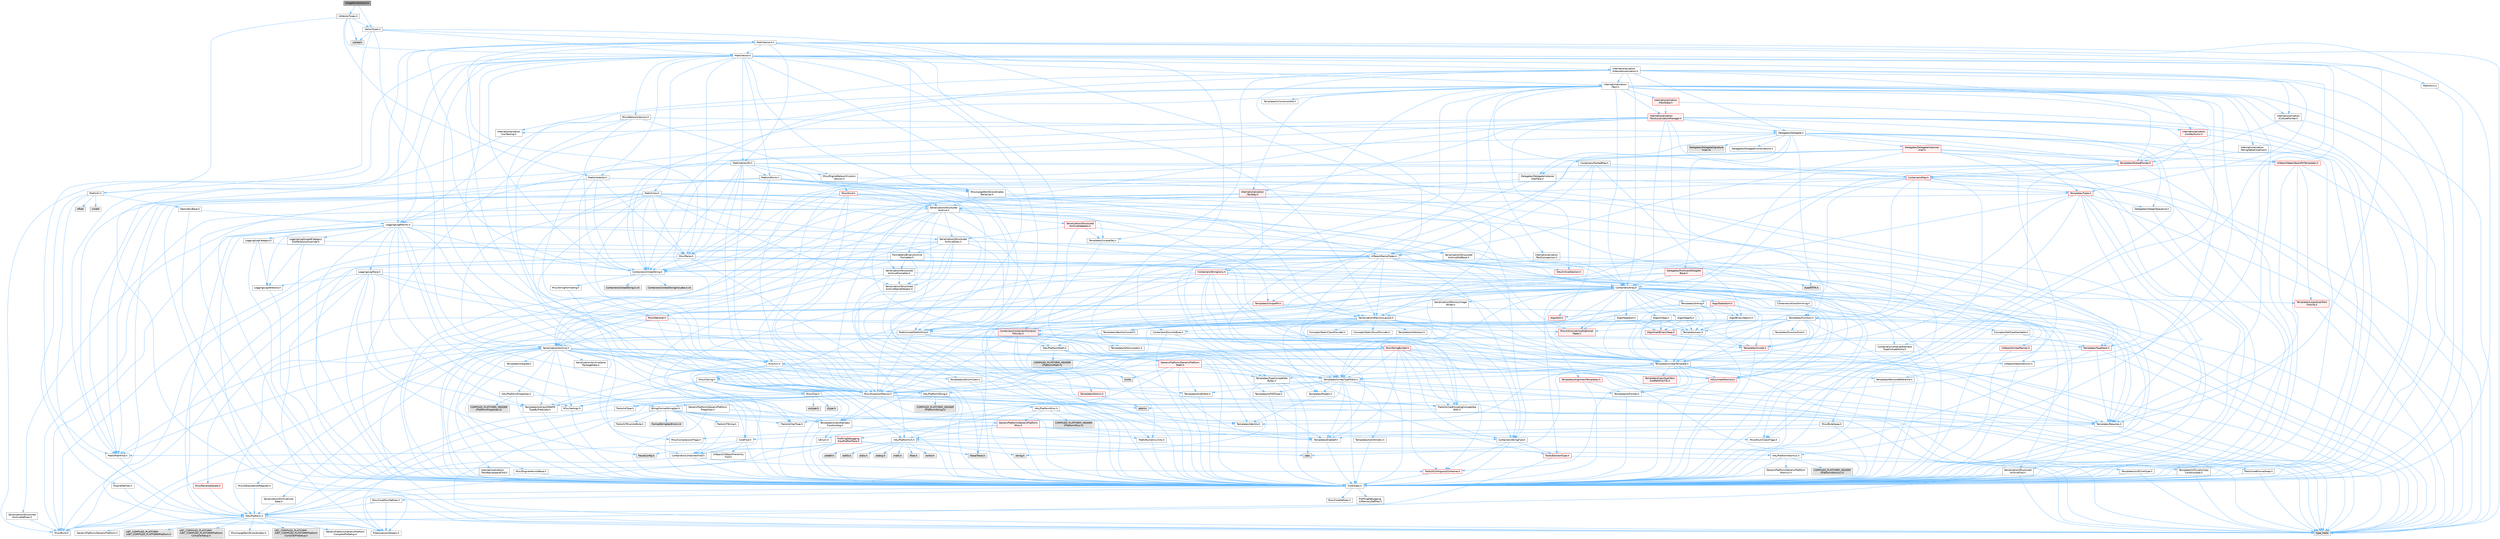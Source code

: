 digraph "ImageDimensions.h"
{
 // INTERACTIVE_SVG=YES
 // LATEX_PDF_SIZE
  bgcolor="transparent";
  edge [fontname=Helvetica,fontsize=10,labelfontname=Helvetica,labelfontsize=10];
  node [fontname=Helvetica,fontsize=10,shape=box,height=0.2,width=0.4];
  Node1 [id="Node000001",label="ImageDimensions.h",height=0.2,width=0.4,color="gray40", fillcolor="grey60", style="filled", fontcolor="black",tooltip=" "];
  Node1 -> Node2 [id="edge1_Node000001_Node000002",color="steelblue1",style="solid",tooltip=" "];
  Node2 [id="Node000002",label="VectorTypes.h",height=0.2,width=0.4,color="grey40", fillcolor="white", style="filled",URL="$d4/d5b/VectorTypes_8h.html",tooltip=" "];
  Node2 -> Node3 [id="edge2_Node000002_Node000003",color="steelblue1",style="solid",tooltip=" "];
  Node3 [id="Node000003",label="Math/Vector.h",height=0.2,width=0.4,color="grey40", fillcolor="white", style="filled",URL="$d6/dbe/Vector_8h.html",tooltip=" "];
  Node3 -> Node4 [id="edge3_Node000003_Node000004",color="steelblue1",style="solid",tooltip=" "];
  Node4 [id="Node000004",label="CoreTypes.h",height=0.2,width=0.4,color="grey40", fillcolor="white", style="filled",URL="$dc/dec/CoreTypes_8h.html",tooltip=" "];
  Node4 -> Node5 [id="edge4_Node000004_Node000005",color="steelblue1",style="solid",tooltip=" "];
  Node5 [id="Node000005",label="HAL/Platform.h",height=0.2,width=0.4,color="grey40", fillcolor="white", style="filled",URL="$d9/dd0/Platform_8h.html",tooltip=" "];
  Node5 -> Node6 [id="edge5_Node000005_Node000006",color="steelblue1",style="solid",tooltip=" "];
  Node6 [id="Node000006",label="Misc/Build.h",height=0.2,width=0.4,color="grey40", fillcolor="white", style="filled",URL="$d3/dbb/Build_8h.html",tooltip=" "];
  Node5 -> Node7 [id="edge6_Node000005_Node000007",color="steelblue1",style="solid",tooltip=" "];
  Node7 [id="Node000007",label="Misc/LargeWorldCoordinates.h",height=0.2,width=0.4,color="grey40", fillcolor="white", style="filled",URL="$d2/dcb/LargeWorldCoordinates_8h.html",tooltip=" "];
  Node5 -> Node8 [id="edge7_Node000005_Node000008",color="steelblue1",style="solid",tooltip=" "];
  Node8 [id="Node000008",label="type_traits",height=0.2,width=0.4,color="grey60", fillcolor="#E0E0E0", style="filled",tooltip=" "];
  Node5 -> Node9 [id="edge8_Node000005_Node000009",color="steelblue1",style="solid",tooltip=" "];
  Node9 [id="Node000009",label="PreprocessorHelpers.h",height=0.2,width=0.4,color="grey40", fillcolor="white", style="filled",URL="$db/ddb/PreprocessorHelpers_8h.html",tooltip=" "];
  Node5 -> Node10 [id="edge9_Node000005_Node000010",color="steelblue1",style="solid",tooltip=" "];
  Node10 [id="Node000010",label="UBT_COMPILED_PLATFORM\l/UBT_COMPILED_PLATFORMPlatform\lCompilerPreSetup.h",height=0.2,width=0.4,color="grey60", fillcolor="#E0E0E0", style="filled",tooltip=" "];
  Node5 -> Node11 [id="edge10_Node000005_Node000011",color="steelblue1",style="solid",tooltip=" "];
  Node11 [id="Node000011",label="GenericPlatform/GenericPlatform\lCompilerPreSetup.h",height=0.2,width=0.4,color="grey40", fillcolor="white", style="filled",URL="$d9/dc8/GenericPlatformCompilerPreSetup_8h.html",tooltip=" "];
  Node5 -> Node12 [id="edge11_Node000005_Node000012",color="steelblue1",style="solid",tooltip=" "];
  Node12 [id="Node000012",label="GenericPlatform/GenericPlatform.h",height=0.2,width=0.4,color="grey40", fillcolor="white", style="filled",URL="$d6/d84/GenericPlatform_8h.html",tooltip=" "];
  Node5 -> Node13 [id="edge12_Node000005_Node000013",color="steelblue1",style="solid",tooltip=" "];
  Node13 [id="Node000013",label="UBT_COMPILED_PLATFORM\l/UBT_COMPILED_PLATFORMPlatform.h",height=0.2,width=0.4,color="grey60", fillcolor="#E0E0E0", style="filled",tooltip=" "];
  Node5 -> Node14 [id="edge13_Node000005_Node000014",color="steelblue1",style="solid",tooltip=" "];
  Node14 [id="Node000014",label="UBT_COMPILED_PLATFORM\l/UBT_COMPILED_PLATFORMPlatform\lCompilerSetup.h",height=0.2,width=0.4,color="grey60", fillcolor="#E0E0E0", style="filled",tooltip=" "];
  Node4 -> Node15 [id="edge14_Node000004_Node000015",color="steelblue1",style="solid",tooltip=" "];
  Node15 [id="Node000015",label="ProfilingDebugging\l/UMemoryDefines.h",height=0.2,width=0.4,color="grey40", fillcolor="white", style="filled",URL="$d2/da2/UMemoryDefines_8h.html",tooltip=" "];
  Node4 -> Node16 [id="edge15_Node000004_Node000016",color="steelblue1",style="solid",tooltip=" "];
  Node16 [id="Node000016",label="Misc/CoreMiscDefines.h",height=0.2,width=0.4,color="grey40", fillcolor="white", style="filled",URL="$da/d38/CoreMiscDefines_8h.html",tooltip=" "];
  Node16 -> Node5 [id="edge16_Node000016_Node000005",color="steelblue1",style="solid",tooltip=" "];
  Node16 -> Node9 [id="edge17_Node000016_Node000009",color="steelblue1",style="solid",tooltip=" "];
  Node4 -> Node17 [id="edge18_Node000004_Node000017",color="steelblue1",style="solid",tooltip=" "];
  Node17 [id="Node000017",label="Misc/CoreDefines.h",height=0.2,width=0.4,color="grey40", fillcolor="white", style="filled",URL="$d3/dd2/CoreDefines_8h.html",tooltip=" "];
  Node3 -> Node18 [id="edge19_Node000003_Node000018",color="steelblue1",style="solid",tooltip=" "];
  Node18 [id="Node000018",label="Misc/AssertionMacros.h",height=0.2,width=0.4,color="grey40", fillcolor="white", style="filled",URL="$d0/dfa/AssertionMacros_8h.html",tooltip=" "];
  Node18 -> Node4 [id="edge20_Node000018_Node000004",color="steelblue1",style="solid",tooltip=" "];
  Node18 -> Node5 [id="edge21_Node000018_Node000005",color="steelblue1",style="solid",tooltip=" "];
  Node18 -> Node19 [id="edge22_Node000018_Node000019",color="steelblue1",style="solid",tooltip=" "];
  Node19 [id="Node000019",label="HAL/PlatformMisc.h",height=0.2,width=0.4,color="grey40", fillcolor="white", style="filled",URL="$d0/df5/PlatformMisc_8h.html",tooltip=" "];
  Node19 -> Node4 [id="edge23_Node000019_Node000004",color="steelblue1",style="solid",tooltip=" "];
  Node19 -> Node20 [id="edge24_Node000019_Node000020",color="steelblue1",style="solid",tooltip=" "];
  Node20 [id="Node000020",label="GenericPlatform/GenericPlatform\lMisc.h",height=0.2,width=0.4,color="red", fillcolor="#FFF0F0", style="filled",URL="$db/d9a/GenericPlatformMisc_8h.html",tooltip=" "];
  Node20 -> Node21 [id="edge25_Node000020_Node000021",color="steelblue1",style="solid",tooltip=" "];
  Node21 [id="Node000021",label="Containers/StringFwd.h",height=0.2,width=0.4,color="grey40", fillcolor="white", style="filled",URL="$df/d37/StringFwd_8h.html",tooltip=" "];
  Node21 -> Node4 [id="edge26_Node000021_Node000004",color="steelblue1",style="solid",tooltip=" "];
  Node21 -> Node22 [id="edge27_Node000021_Node000022",color="steelblue1",style="solid",tooltip=" "];
  Node22 [id="Node000022",label="Traits/ElementType.h",height=0.2,width=0.4,color="red", fillcolor="#FFF0F0", style="filled",URL="$d5/d4f/ElementType_8h.html",tooltip=" "];
  Node22 -> Node5 [id="edge28_Node000022_Node000005",color="steelblue1",style="solid",tooltip=" "];
  Node22 -> Node8 [id="edge29_Node000022_Node000008",color="steelblue1",style="solid",tooltip=" "];
  Node21 -> Node24 [id="edge30_Node000021_Node000024",color="steelblue1",style="solid",tooltip=" "];
  Node24 [id="Node000024",label="Traits/IsContiguousContainer.h",height=0.2,width=0.4,color="red", fillcolor="#FFF0F0", style="filled",URL="$d5/d3c/IsContiguousContainer_8h.html",tooltip=" "];
  Node24 -> Node4 [id="edge31_Node000024_Node000004",color="steelblue1",style="solid",tooltip=" "];
  Node20 -> Node26 [id="edge32_Node000020_Node000026",color="steelblue1",style="solid",tooltip=" "];
  Node26 [id="Node000026",label="CoreFwd.h",height=0.2,width=0.4,color="grey40", fillcolor="white", style="filled",URL="$d1/d1e/CoreFwd_8h.html",tooltip=" "];
  Node26 -> Node4 [id="edge33_Node000026_Node000004",color="steelblue1",style="solid",tooltip=" "];
  Node26 -> Node27 [id="edge34_Node000026_Node000027",color="steelblue1",style="solid",tooltip=" "];
  Node27 [id="Node000027",label="Containers/ContainersFwd.h",height=0.2,width=0.4,color="grey40", fillcolor="white", style="filled",URL="$d4/d0a/ContainersFwd_8h.html",tooltip=" "];
  Node27 -> Node5 [id="edge35_Node000027_Node000005",color="steelblue1",style="solid",tooltip=" "];
  Node27 -> Node4 [id="edge36_Node000027_Node000004",color="steelblue1",style="solid",tooltip=" "];
  Node27 -> Node24 [id="edge37_Node000027_Node000024",color="steelblue1",style="solid",tooltip=" "];
  Node26 -> Node28 [id="edge38_Node000026_Node000028",color="steelblue1",style="solid",tooltip=" "];
  Node28 [id="Node000028",label="Math/MathFwd.h",height=0.2,width=0.4,color="grey40", fillcolor="white", style="filled",URL="$d2/d10/MathFwd_8h.html",tooltip=" "];
  Node28 -> Node5 [id="edge39_Node000028_Node000005",color="steelblue1",style="solid",tooltip=" "];
  Node26 -> Node29 [id="edge40_Node000026_Node000029",color="steelblue1",style="solid",tooltip=" "];
  Node29 [id="Node000029",label="UObject/UObjectHierarchy\lFwd.h",height=0.2,width=0.4,color="grey40", fillcolor="white", style="filled",URL="$d3/d13/UObjectHierarchyFwd_8h.html",tooltip=" "];
  Node20 -> Node4 [id="edge41_Node000020_Node000004",color="steelblue1",style="solid",tooltip=" "];
  Node20 -> Node31 [id="edge42_Node000020_Node000031",color="steelblue1",style="solid",tooltip=" "];
  Node31 [id="Node000031",label="HAL/PlatformCrt.h",height=0.2,width=0.4,color="grey40", fillcolor="white", style="filled",URL="$d8/d75/PlatformCrt_8h.html",tooltip=" "];
  Node31 -> Node32 [id="edge43_Node000031_Node000032",color="steelblue1",style="solid",tooltip=" "];
  Node32 [id="Node000032",label="new",height=0.2,width=0.4,color="grey60", fillcolor="#E0E0E0", style="filled",tooltip=" "];
  Node31 -> Node33 [id="edge44_Node000031_Node000033",color="steelblue1",style="solid",tooltip=" "];
  Node33 [id="Node000033",label="wchar.h",height=0.2,width=0.4,color="grey60", fillcolor="#E0E0E0", style="filled",tooltip=" "];
  Node31 -> Node34 [id="edge45_Node000031_Node000034",color="steelblue1",style="solid",tooltip=" "];
  Node34 [id="Node000034",label="stddef.h",height=0.2,width=0.4,color="grey60", fillcolor="#E0E0E0", style="filled",tooltip=" "];
  Node31 -> Node35 [id="edge46_Node000031_Node000035",color="steelblue1",style="solid",tooltip=" "];
  Node35 [id="Node000035",label="stdlib.h",height=0.2,width=0.4,color="grey60", fillcolor="#E0E0E0", style="filled",tooltip=" "];
  Node31 -> Node36 [id="edge47_Node000031_Node000036",color="steelblue1",style="solid",tooltip=" "];
  Node36 [id="Node000036",label="stdio.h",height=0.2,width=0.4,color="grey60", fillcolor="#E0E0E0", style="filled",tooltip=" "];
  Node31 -> Node37 [id="edge48_Node000031_Node000037",color="steelblue1",style="solid",tooltip=" "];
  Node37 [id="Node000037",label="stdarg.h",height=0.2,width=0.4,color="grey60", fillcolor="#E0E0E0", style="filled",tooltip=" "];
  Node31 -> Node38 [id="edge49_Node000031_Node000038",color="steelblue1",style="solid",tooltip=" "];
  Node38 [id="Node000038",label="math.h",height=0.2,width=0.4,color="grey60", fillcolor="#E0E0E0", style="filled",tooltip=" "];
  Node31 -> Node39 [id="edge50_Node000031_Node000039",color="steelblue1",style="solid",tooltip=" "];
  Node39 [id="Node000039",label="float.h",height=0.2,width=0.4,color="grey60", fillcolor="#E0E0E0", style="filled",tooltip=" "];
  Node31 -> Node40 [id="edge51_Node000031_Node000040",color="steelblue1",style="solid",tooltip=" "];
  Node40 [id="Node000040",label="string.h",height=0.2,width=0.4,color="grey60", fillcolor="#E0E0E0", style="filled",tooltip=" "];
  Node20 -> Node41 [id="edge52_Node000020_Node000041",color="steelblue1",style="solid",tooltip=" "];
  Node41 [id="Node000041",label="Math/NumericLimits.h",height=0.2,width=0.4,color="grey40", fillcolor="white", style="filled",URL="$df/d1b/NumericLimits_8h.html",tooltip=" "];
  Node41 -> Node4 [id="edge53_Node000041_Node000004",color="steelblue1",style="solid",tooltip=" "];
  Node20 -> Node42 [id="edge54_Node000020_Node000042",color="steelblue1",style="solid",tooltip=" "];
  Node42 [id="Node000042",label="Misc/CompressionFlags.h",height=0.2,width=0.4,color="grey40", fillcolor="white", style="filled",URL="$d9/d76/CompressionFlags_8h.html",tooltip=" "];
  Node20 -> Node43 [id="edge55_Node000020_Node000043",color="steelblue1",style="solid",tooltip=" "];
  Node43 [id="Node000043",label="Misc/EnumClassFlags.h",height=0.2,width=0.4,color="grey40", fillcolor="white", style="filled",URL="$d8/de7/EnumClassFlags_8h.html",tooltip=" "];
  Node19 -> Node46 [id="edge56_Node000019_Node000046",color="steelblue1",style="solid",tooltip=" "];
  Node46 [id="Node000046",label="COMPILED_PLATFORM_HEADER\l(PlatformMisc.h)",height=0.2,width=0.4,color="grey60", fillcolor="#E0E0E0", style="filled",tooltip=" "];
  Node19 -> Node47 [id="edge57_Node000019_Node000047",color="steelblue1",style="solid",tooltip=" "];
  Node47 [id="Node000047",label="ProfilingDebugging\l/CpuProfilerTrace.h",height=0.2,width=0.4,color="red", fillcolor="#FFF0F0", style="filled",URL="$da/dcb/CpuProfilerTrace_8h.html",tooltip=" "];
  Node47 -> Node4 [id="edge58_Node000047_Node000004",color="steelblue1",style="solid",tooltip=" "];
  Node47 -> Node27 [id="edge59_Node000047_Node000027",color="steelblue1",style="solid",tooltip=" "];
  Node47 -> Node48 [id="edge60_Node000047_Node000048",color="steelblue1",style="solid",tooltip=" "];
  Node48 [id="Node000048",label="HAL/PlatformAtomics.h",height=0.2,width=0.4,color="grey40", fillcolor="white", style="filled",URL="$d3/d36/PlatformAtomics_8h.html",tooltip=" "];
  Node48 -> Node4 [id="edge61_Node000048_Node000004",color="steelblue1",style="solid",tooltip=" "];
  Node48 -> Node49 [id="edge62_Node000048_Node000049",color="steelblue1",style="solid",tooltip=" "];
  Node49 [id="Node000049",label="GenericPlatform/GenericPlatform\lAtomics.h",height=0.2,width=0.4,color="grey40", fillcolor="white", style="filled",URL="$da/d72/GenericPlatformAtomics_8h.html",tooltip=" "];
  Node49 -> Node4 [id="edge63_Node000049_Node000004",color="steelblue1",style="solid",tooltip=" "];
  Node48 -> Node50 [id="edge64_Node000048_Node000050",color="steelblue1",style="solid",tooltip=" "];
  Node50 [id="Node000050",label="COMPILED_PLATFORM_HEADER\l(PlatformAtomics.h)",height=0.2,width=0.4,color="grey60", fillcolor="#E0E0E0", style="filled",tooltip=" "];
  Node47 -> Node9 [id="edge65_Node000047_Node000009",color="steelblue1",style="solid",tooltip=" "];
  Node47 -> Node6 [id="edge66_Node000047_Node000006",color="steelblue1",style="solid",tooltip=" "];
  Node47 -> Node51 [id="edge67_Node000047_Node000051",color="steelblue1",style="solid",tooltip=" "];
  Node51 [id="Node000051",label="Trace/Config.h",height=0.2,width=0.4,color="grey60", fillcolor="#E0E0E0", style="filled",tooltip=" "];
  Node47 -> Node54 [id="edge68_Node000047_Node000054",color="steelblue1",style="solid",tooltip=" "];
  Node54 [id="Node000054",label="Trace/Trace.h",height=0.2,width=0.4,color="grey60", fillcolor="#E0E0E0", style="filled",tooltip=" "];
  Node18 -> Node9 [id="edge69_Node000018_Node000009",color="steelblue1",style="solid",tooltip=" "];
  Node18 -> Node55 [id="edge70_Node000018_Node000055",color="steelblue1",style="solid",tooltip=" "];
  Node55 [id="Node000055",label="Templates/EnableIf.h",height=0.2,width=0.4,color="grey40", fillcolor="white", style="filled",URL="$d7/d60/EnableIf_8h.html",tooltip=" "];
  Node55 -> Node4 [id="edge71_Node000055_Node000004",color="steelblue1",style="solid",tooltip=" "];
  Node18 -> Node56 [id="edge72_Node000018_Node000056",color="steelblue1",style="solid",tooltip=" "];
  Node56 [id="Node000056",label="Templates/IsArrayOrRefOf\lTypeByPredicate.h",height=0.2,width=0.4,color="grey40", fillcolor="white", style="filled",URL="$d6/da1/IsArrayOrRefOfTypeByPredicate_8h.html",tooltip=" "];
  Node56 -> Node4 [id="edge73_Node000056_Node000004",color="steelblue1",style="solid",tooltip=" "];
  Node18 -> Node57 [id="edge74_Node000018_Node000057",color="steelblue1",style="solid",tooltip=" "];
  Node57 [id="Node000057",label="Templates/IsValidVariadic\lFunctionArg.h",height=0.2,width=0.4,color="grey40", fillcolor="white", style="filled",URL="$d0/dc8/IsValidVariadicFunctionArg_8h.html",tooltip=" "];
  Node57 -> Node4 [id="edge75_Node000057_Node000004",color="steelblue1",style="solid",tooltip=" "];
  Node57 -> Node58 [id="edge76_Node000057_Node000058",color="steelblue1",style="solid",tooltip=" "];
  Node58 [id="Node000058",label="IsEnum.h",height=0.2,width=0.4,color="grey40", fillcolor="white", style="filled",URL="$d4/de5/IsEnum_8h.html",tooltip=" "];
  Node57 -> Node8 [id="edge77_Node000057_Node000008",color="steelblue1",style="solid",tooltip=" "];
  Node18 -> Node59 [id="edge78_Node000018_Node000059",color="steelblue1",style="solid",tooltip=" "];
  Node59 [id="Node000059",label="Traits/IsCharEncodingCompatible\lWith.h",height=0.2,width=0.4,color="grey40", fillcolor="white", style="filled",URL="$df/dd1/IsCharEncodingCompatibleWith_8h.html",tooltip=" "];
  Node59 -> Node8 [id="edge79_Node000059_Node000008",color="steelblue1",style="solid",tooltip=" "];
  Node59 -> Node60 [id="edge80_Node000059_Node000060",color="steelblue1",style="solid",tooltip=" "];
  Node60 [id="Node000060",label="Traits/IsCharType.h",height=0.2,width=0.4,color="grey40", fillcolor="white", style="filled",URL="$db/d51/IsCharType_8h.html",tooltip=" "];
  Node60 -> Node4 [id="edge81_Node000060_Node000004",color="steelblue1",style="solid",tooltip=" "];
  Node18 -> Node61 [id="edge82_Node000018_Node000061",color="steelblue1",style="solid",tooltip=" "];
  Node61 [id="Node000061",label="Misc/VarArgs.h",height=0.2,width=0.4,color="grey40", fillcolor="white", style="filled",URL="$d5/d6f/VarArgs_8h.html",tooltip=" "];
  Node61 -> Node4 [id="edge83_Node000061_Node000004",color="steelblue1",style="solid",tooltip=" "];
  Node18 -> Node62 [id="edge84_Node000018_Node000062",color="steelblue1",style="solid",tooltip=" "];
  Node62 [id="Node000062",label="String/FormatStringSan.h",height=0.2,width=0.4,color="grey40", fillcolor="white", style="filled",URL="$d3/d8b/FormatStringSan_8h.html",tooltip=" "];
  Node62 -> Node8 [id="edge85_Node000062_Node000008",color="steelblue1",style="solid",tooltip=" "];
  Node62 -> Node4 [id="edge86_Node000062_Node000004",color="steelblue1",style="solid",tooltip=" "];
  Node62 -> Node63 [id="edge87_Node000062_Node000063",color="steelblue1",style="solid",tooltip=" "];
  Node63 [id="Node000063",label="Templates/Requires.h",height=0.2,width=0.4,color="grey40", fillcolor="white", style="filled",URL="$dc/d96/Requires_8h.html",tooltip=" "];
  Node63 -> Node55 [id="edge88_Node000063_Node000055",color="steelblue1",style="solid",tooltip=" "];
  Node63 -> Node8 [id="edge89_Node000063_Node000008",color="steelblue1",style="solid",tooltip=" "];
  Node62 -> Node64 [id="edge90_Node000062_Node000064",color="steelblue1",style="solid",tooltip=" "];
  Node64 [id="Node000064",label="Templates/Identity.h",height=0.2,width=0.4,color="grey40", fillcolor="white", style="filled",URL="$d0/dd5/Identity_8h.html",tooltip=" "];
  Node62 -> Node57 [id="edge91_Node000062_Node000057",color="steelblue1",style="solid",tooltip=" "];
  Node62 -> Node60 [id="edge92_Node000062_Node000060",color="steelblue1",style="solid",tooltip=" "];
  Node62 -> Node65 [id="edge93_Node000062_Node000065",color="steelblue1",style="solid",tooltip=" "];
  Node65 [id="Node000065",label="Traits/IsTEnumAsByte.h",height=0.2,width=0.4,color="grey40", fillcolor="white", style="filled",URL="$d1/de6/IsTEnumAsByte_8h.html",tooltip=" "];
  Node62 -> Node66 [id="edge94_Node000062_Node000066",color="steelblue1",style="solid",tooltip=" "];
  Node66 [id="Node000066",label="Traits/IsTString.h",height=0.2,width=0.4,color="grey40", fillcolor="white", style="filled",URL="$d0/df8/IsTString_8h.html",tooltip=" "];
  Node66 -> Node27 [id="edge95_Node000066_Node000027",color="steelblue1",style="solid",tooltip=" "];
  Node62 -> Node27 [id="edge96_Node000062_Node000027",color="steelblue1",style="solid",tooltip=" "];
  Node62 -> Node67 [id="edge97_Node000062_Node000067",color="steelblue1",style="solid",tooltip=" "];
  Node67 [id="Node000067",label="FormatStringSanErrors.inl",height=0.2,width=0.4,color="grey60", fillcolor="#E0E0E0", style="filled",tooltip=" "];
  Node18 -> Node68 [id="edge98_Node000018_Node000068",color="steelblue1",style="solid",tooltip=" "];
  Node68 [id="Node000068",label="atomic",height=0.2,width=0.4,color="grey60", fillcolor="#E0E0E0", style="filled",tooltip=" "];
  Node3 -> Node28 [id="edge99_Node000003_Node000028",color="steelblue1",style="solid",tooltip=" "];
  Node3 -> Node41 [id="edge100_Node000003_Node000041",color="steelblue1",style="solid",tooltip=" "];
  Node3 -> Node69 [id="edge101_Node000003_Node000069",color="steelblue1",style="solid",tooltip=" "];
  Node69 [id="Node000069",label="Misc/Crc.h",height=0.2,width=0.4,color="grey40", fillcolor="white", style="filled",URL="$d4/dd2/Crc_8h.html",tooltip=" "];
  Node69 -> Node4 [id="edge102_Node000069_Node000004",color="steelblue1",style="solid",tooltip=" "];
  Node69 -> Node70 [id="edge103_Node000069_Node000070",color="steelblue1",style="solid",tooltip=" "];
  Node70 [id="Node000070",label="HAL/PlatformString.h",height=0.2,width=0.4,color="grey40", fillcolor="white", style="filled",URL="$db/db5/PlatformString_8h.html",tooltip=" "];
  Node70 -> Node4 [id="edge104_Node000070_Node000004",color="steelblue1",style="solid",tooltip=" "];
  Node70 -> Node71 [id="edge105_Node000070_Node000071",color="steelblue1",style="solid",tooltip=" "];
  Node71 [id="Node000071",label="COMPILED_PLATFORM_HEADER\l(PlatformString.h)",height=0.2,width=0.4,color="grey60", fillcolor="#E0E0E0", style="filled",tooltip=" "];
  Node69 -> Node18 [id="edge106_Node000069_Node000018",color="steelblue1",style="solid",tooltip=" "];
  Node69 -> Node72 [id="edge107_Node000069_Node000072",color="steelblue1",style="solid",tooltip=" "];
  Node72 [id="Node000072",label="Misc/CString.h",height=0.2,width=0.4,color="grey40", fillcolor="white", style="filled",URL="$d2/d49/CString_8h.html",tooltip=" "];
  Node72 -> Node4 [id="edge108_Node000072_Node000004",color="steelblue1",style="solid",tooltip=" "];
  Node72 -> Node31 [id="edge109_Node000072_Node000031",color="steelblue1",style="solid",tooltip=" "];
  Node72 -> Node70 [id="edge110_Node000072_Node000070",color="steelblue1",style="solid",tooltip=" "];
  Node72 -> Node18 [id="edge111_Node000072_Node000018",color="steelblue1",style="solid",tooltip=" "];
  Node72 -> Node73 [id="edge112_Node000072_Node000073",color="steelblue1",style="solid",tooltip=" "];
  Node73 [id="Node000073",label="Misc/Char.h",height=0.2,width=0.4,color="grey40", fillcolor="white", style="filled",URL="$d0/d58/Char_8h.html",tooltip=" "];
  Node73 -> Node4 [id="edge113_Node000073_Node000004",color="steelblue1",style="solid",tooltip=" "];
  Node73 -> Node74 [id="edge114_Node000073_Node000074",color="steelblue1",style="solid",tooltip=" "];
  Node74 [id="Node000074",label="Traits/IntType.h",height=0.2,width=0.4,color="grey40", fillcolor="white", style="filled",URL="$d7/deb/IntType_8h.html",tooltip=" "];
  Node74 -> Node5 [id="edge115_Node000074_Node000005",color="steelblue1",style="solid",tooltip=" "];
  Node73 -> Node75 [id="edge116_Node000073_Node000075",color="steelblue1",style="solid",tooltip=" "];
  Node75 [id="Node000075",label="ctype.h",height=0.2,width=0.4,color="grey60", fillcolor="#E0E0E0", style="filled",tooltip=" "];
  Node73 -> Node76 [id="edge117_Node000073_Node000076",color="steelblue1",style="solid",tooltip=" "];
  Node76 [id="Node000076",label="wctype.h",height=0.2,width=0.4,color="grey60", fillcolor="#E0E0E0", style="filled",tooltip=" "];
  Node73 -> Node8 [id="edge118_Node000073_Node000008",color="steelblue1",style="solid",tooltip=" "];
  Node72 -> Node61 [id="edge119_Node000072_Node000061",color="steelblue1",style="solid",tooltip=" "];
  Node72 -> Node56 [id="edge120_Node000072_Node000056",color="steelblue1",style="solid",tooltip=" "];
  Node72 -> Node57 [id="edge121_Node000072_Node000057",color="steelblue1",style="solid",tooltip=" "];
  Node72 -> Node59 [id="edge122_Node000072_Node000059",color="steelblue1",style="solid",tooltip=" "];
  Node69 -> Node73 [id="edge123_Node000069_Node000073",color="steelblue1",style="solid",tooltip=" "];
  Node69 -> Node77 [id="edge124_Node000069_Node000077",color="steelblue1",style="solid",tooltip=" "];
  Node77 [id="Node000077",label="Templates/UnrealTypeTraits.h",height=0.2,width=0.4,color="grey40", fillcolor="white", style="filled",URL="$d2/d2d/UnrealTypeTraits_8h.html",tooltip=" "];
  Node77 -> Node4 [id="edge125_Node000077_Node000004",color="steelblue1",style="solid",tooltip=" "];
  Node77 -> Node78 [id="edge126_Node000077_Node000078",color="steelblue1",style="solid",tooltip=" "];
  Node78 [id="Node000078",label="Templates/IsPointer.h",height=0.2,width=0.4,color="grey40", fillcolor="white", style="filled",URL="$d7/d05/IsPointer_8h.html",tooltip=" "];
  Node78 -> Node4 [id="edge127_Node000078_Node000004",color="steelblue1",style="solid",tooltip=" "];
  Node77 -> Node18 [id="edge128_Node000077_Node000018",color="steelblue1",style="solid",tooltip=" "];
  Node77 -> Node79 [id="edge129_Node000077_Node000079",color="steelblue1",style="solid",tooltip=" "];
  Node79 [id="Node000079",label="Templates/AndOrNot.h",height=0.2,width=0.4,color="grey40", fillcolor="white", style="filled",URL="$db/d0a/AndOrNot_8h.html",tooltip=" "];
  Node79 -> Node4 [id="edge130_Node000079_Node000004",color="steelblue1",style="solid",tooltip=" "];
  Node77 -> Node55 [id="edge131_Node000077_Node000055",color="steelblue1",style="solid",tooltip=" "];
  Node77 -> Node80 [id="edge132_Node000077_Node000080",color="steelblue1",style="solid",tooltip=" "];
  Node80 [id="Node000080",label="Templates/IsArithmetic.h",height=0.2,width=0.4,color="grey40", fillcolor="white", style="filled",URL="$d2/d5d/IsArithmetic_8h.html",tooltip=" "];
  Node80 -> Node4 [id="edge133_Node000080_Node000004",color="steelblue1",style="solid",tooltip=" "];
  Node77 -> Node58 [id="edge134_Node000077_Node000058",color="steelblue1",style="solid",tooltip=" "];
  Node77 -> Node81 [id="edge135_Node000077_Node000081",color="steelblue1",style="solid",tooltip=" "];
  Node81 [id="Node000081",label="Templates/Models.h",height=0.2,width=0.4,color="grey40", fillcolor="white", style="filled",URL="$d3/d0c/Models_8h.html",tooltip=" "];
  Node81 -> Node64 [id="edge136_Node000081_Node000064",color="steelblue1",style="solid",tooltip=" "];
  Node77 -> Node82 [id="edge137_Node000077_Node000082",color="steelblue1",style="solid",tooltip=" "];
  Node82 [id="Node000082",label="Templates/IsPODType.h",height=0.2,width=0.4,color="grey40", fillcolor="white", style="filled",URL="$d7/db1/IsPODType_8h.html",tooltip=" "];
  Node82 -> Node4 [id="edge138_Node000082_Node000004",color="steelblue1",style="solid",tooltip=" "];
  Node77 -> Node83 [id="edge139_Node000077_Node000083",color="steelblue1",style="solid",tooltip=" "];
  Node83 [id="Node000083",label="Templates/IsUECoreType.h",height=0.2,width=0.4,color="grey40", fillcolor="white", style="filled",URL="$d1/db8/IsUECoreType_8h.html",tooltip=" "];
  Node83 -> Node4 [id="edge140_Node000083_Node000004",color="steelblue1",style="solid",tooltip=" "];
  Node83 -> Node8 [id="edge141_Node000083_Node000008",color="steelblue1",style="solid",tooltip=" "];
  Node77 -> Node84 [id="edge142_Node000077_Node000084",color="steelblue1",style="solid",tooltip=" "];
  Node84 [id="Node000084",label="Templates/IsTriviallyCopy\lConstructible.h",height=0.2,width=0.4,color="grey40", fillcolor="white", style="filled",URL="$d3/d78/IsTriviallyCopyConstructible_8h.html",tooltip=" "];
  Node84 -> Node4 [id="edge143_Node000084_Node000004",color="steelblue1",style="solid",tooltip=" "];
  Node84 -> Node8 [id="edge144_Node000084_Node000008",color="steelblue1",style="solid",tooltip=" "];
  Node69 -> Node60 [id="edge145_Node000069_Node000060",color="steelblue1",style="solid",tooltip=" "];
  Node3 -> Node85 [id="edge146_Node000003_Node000085",color="steelblue1",style="solid",tooltip=" "];
  Node85 [id="Node000085",label="Math/UnrealMathUtility.h",height=0.2,width=0.4,color="grey40", fillcolor="white", style="filled",URL="$db/db8/UnrealMathUtility_8h.html",tooltip=" "];
  Node85 -> Node4 [id="edge147_Node000085_Node000004",color="steelblue1",style="solid",tooltip=" "];
  Node85 -> Node18 [id="edge148_Node000085_Node000018",color="steelblue1",style="solid",tooltip=" "];
  Node85 -> Node86 [id="edge149_Node000085_Node000086",color="steelblue1",style="solid",tooltip=" "];
  Node86 [id="Node000086",label="HAL/PlatformMath.h",height=0.2,width=0.4,color="grey40", fillcolor="white", style="filled",URL="$dc/d53/PlatformMath_8h.html",tooltip=" "];
  Node86 -> Node4 [id="edge150_Node000086_Node000004",color="steelblue1",style="solid",tooltip=" "];
  Node86 -> Node87 [id="edge151_Node000086_Node000087",color="steelblue1",style="solid",tooltip=" "];
  Node87 [id="Node000087",label="GenericPlatform/GenericPlatform\lMath.h",height=0.2,width=0.4,color="red", fillcolor="#FFF0F0", style="filled",URL="$d5/d79/GenericPlatformMath_8h.html",tooltip=" "];
  Node87 -> Node4 [id="edge152_Node000087_Node000004",color="steelblue1",style="solid",tooltip=" "];
  Node87 -> Node27 [id="edge153_Node000087_Node000027",color="steelblue1",style="solid",tooltip=" "];
  Node87 -> Node31 [id="edge154_Node000087_Node000031",color="steelblue1",style="solid",tooltip=" "];
  Node87 -> Node79 [id="edge155_Node000087_Node000079",color="steelblue1",style="solid",tooltip=" "];
  Node87 -> Node77 [id="edge156_Node000087_Node000077",color="steelblue1",style="solid",tooltip=" "];
  Node87 -> Node63 [id="edge157_Node000087_Node000063",color="steelblue1",style="solid",tooltip=" "];
  Node87 -> Node94 [id="edge158_Node000087_Node000094",color="steelblue1",style="solid",tooltip=" "];
  Node94 [id="Node000094",label="Templates/TypeCompatible\lBytes.h",height=0.2,width=0.4,color="grey40", fillcolor="white", style="filled",URL="$df/d0a/TypeCompatibleBytes_8h.html",tooltip=" "];
  Node94 -> Node4 [id="edge159_Node000094_Node000004",color="steelblue1",style="solid",tooltip=" "];
  Node94 -> Node40 [id="edge160_Node000094_Node000040",color="steelblue1",style="solid",tooltip=" "];
  Node94 -> Node32 [id="edge161_Node000094_Node000032",color="steelblue1",style="solid",tooltip=" "];
  Node94 -> Node8 [id="edge162_Node000094_Node000008",color="steelblue1",style="solid",tooltip=" "];
  Node87 -> Node95 [id="edge163_Node000087_Node000095",color="steelblue1",style="solid",tooltip=" "];
  Node95 [id="Node000095",label="limits",height=0.2,width=0.4,color="grey60", fillcolor="#E0E0E0", style="filled",tooltip=" "];
  Node87 -> Node8 [id="edge164_Node000087_Node000008",color="steelblue1",style="solid",tooltip=" "];
  Node86 -> Node96 [id="edge165_Node000086_Node000096",color="steelblue1",style="solid",tooltip=" "];
  Node96 [id="Node000096",label="COMPILED_PLATFORM_HEADER\l(PlatformMath.h)",height=0.2,width=0.4,color="grey60", fillcolor="#E0E0E0", style="filled",tooltip=" "];
  Node85 -> Node28 [id="edge166_Node000085_Node000028",color="steelblue1",style="solid",tooltip=" "];
  Node85 -> Node64 [id="edge167_Node000085_Node000064",color="steelblue1",style="solid",tooltip=" "];
  Node85 -> Node63 [id="edge168_Node000085_Node000063",color="steelblue1",style="solid",tooltip=" "];
  Node3 -> Node97 [id="edge169_Node000003_Node000097",color="steelblue1",style="solid",tooltip=" "];
  Node97 [id="Node000097",label="Containers/UnrealString.h",height=0.2,width=0.4,color="grey40", fillcolor="white", style="filled",URL="$d5/dba/UnrealString_8h.html",tooltip=" "];
  Node97 -> Node98 [id="edge170_Node000097_Node000098",color="steelblue1",style="solid",tooltip=" "];
  Node98 [id="Node000098",label="Containers/UnrealStringIncludes.h.inl",height=0.2,width=0.4,color="grey60", fillcolor="#E0E0E0", style="filled",tooltip=" "];
  Node97 -> Node99 [id="edge171_Node000097_Node000099",color="steelblue1",style="solid",tooltip=" "];
  Node99 [id="Node000099",label="Containers/UnrealString.h.inl",height=0.2,width=0.4,color="grey60", fillcolor="#E0E0E0", style="filled",tooltip=" "];
  Node97 -> Node100 [id="edge172_Node000097_Node000100",color="steelblue1",style="solid",tooltip=" "];
  Node100 [id="Node000100",label="Misc/StringFormatArg.h",height=0.2,width=0.4,color="grey40", fillcolor="white", style="filled",URL="$d2/d16/StringFormatArg_8h.html",tooltip=" "];
  Node100 -> Node27 [id="edge173_Node000100_Node000027",color="steelblue1",style="solid",tooltip=" "];
  Node3 -> Node101 [id="edge174_Node000003_Node000101",color="steelblue1",style="solid",tooltip=" "];
  Node101 [id="Node000101",label="Misc/Parse.h",height=0.2,width=0.4,color="grey40", fillcolor="white", style="filled",URL="$dc/d71/Parse_8h.html",tooltip=" "];
  Node101 -> Node21 [id="edge175_Node000101_Node000021",color="steelblue1",style="solid",tooltip=" "];
  Node101 -> Node97 [id="edge176_Node000101_Node000097",color="steelblue1",style="solid",tooltip=" "];
  Node101 -> Node4 [id="edge177_Node000101_Node000004",color="steelblue1",style="solid",tooltip=" "];
  Node101 -> Node31 [id="edge178_Node000101_Node000031",color="steelblue1",style="solid",tooltip=" "];
  Node101 -> Node6 [id="edge179_Node000101_Node000006",color="steelblue1",style="solid",tooltip=" "];
  Node101 -> Node43 [id="edge180_Node000101_Node000043",color="steelblue1",style="solid",tooltip=" "];
  Node101 -> Node102 [id="edge181_Node000101_Node000102",color="steelblue1",style="solid",tooltip=" "];
  Node102 [id="Node000102",label="Templates/Function.h",height=0.2,width=0.4,color="grey40", fillcolor="white", style="filled",URL="$df/df5/Function_8h.html",tooltip=" "];
  Node102 -> Node4 [id="edge182_Node000102_Node000004",color="steelblue1",style="solid",tooltip=" "];
  Node102 -> Node18 [id="edge183_Node000102_Node000018",color="steelblue1",style="solid",tooltip=" "];
  Node102 -> Node103 [id="edge184_Node000102_Node000103",color="steelblue1",style="solid",tooltip=" "];
  Node103 [id="Node000103",label="Misc/IntrusiveUnsetOptional\lState.h",height=0.2,width=0.4,color="red", fillcolor="#FFF0F0", style="filled",URL="$d2/d0a/IntrusiveUnsetOptionalState_8h.html",tooltip=" "];
  Node102 -> Node105 [id="edge185_Node000102_Node000105",color="steelblue1",style="solid",tooltip=" "];
  Node105 [id="Node000105",label="HAL/UnrealMemory.h",height=0.2,width=0.4,color="red", fillcolor="#FFF0F0", style="filled",URL="$d9/d96/UnrealMemory_8h.html",tooltip=" "];
  Node105 -> Node4 [id="edge186_Node000105_Node000004",color="steelblue1",style="solid",tooltip=" "];
  Node105 -> Node78 [id="edge187_Node000105_Node000078",color="steelblue1",style="solid",tooltip=" "];
  Node102 -> Node119 [id="edge188_Node000102_Node000119",color="steelblue1",style="solid",tooltip=" "];
  Node119 [id="Node000119",label="Templates/FunctionFwd.h",height=0.2,width=0.4,color="grey40", fillcolor="white", style="filled",URL="$d6/d54/FunctionFwd_8h.html",tooltip=" "];
  Node102 -> Node77 [id="edge189_Node000102_Node000077",color="steelblue1",style="solid",tooltip=" "];
  Node102 -> Node120 [id="edge190_Node000102_Node000120",color="steelblue1",style="solid",tooltip=" "];
  Node120 [id="Node000120",label="Templates/Invoke.h",height=0.2,width=0.4,color="red", fillcolor="#FFF0F0", style="filled",URL="$d7/deb/Invoke_8h.html",tooltip=" "];
  Node120 -> Node4 [id="edge191_Node000120_Node000004",color="steelblue1",style="solid",tooltip=" "];
  Node120 -> Node122 [id="edge192_Node000120_Node000122",color="steelblue1",style="solid",tooltip=" "];
  Node122 [id="Node000122",label="Templates/UnrealTemplate.h",height=0.2,width=0.4,color="grey40", fillcolor="white", style="filled",URL="$d4/d24/UnrealTemplate_8h.html",tooltip=" "];
  Node122 -> Node4 [id="edge193_Node000122_Node000004",color="steelblue1",style="solid",tooltip=" "];
  Node122 -> Node78 [id="edge194_Node000122_Node000078",color="steelblue1",style="solid",tooltip=" "];
  Node122 -> Node105 [id="edge195_Node000122_Node000105",color="steelblue1",style="solid",tooltip=" "];
  Node122 -> Node123 [id="edge196_Node000122_Node000123",color="steelblue1",style="solid",tooltip=" "];
  Node123 [id="Node000123",label="Templates/CopyQualifiers\lAndRefsFromTo.h",height=0.2,width=0.4,color="red", fillcolor="#FFF0F0", style="filled",URL="$d3/db3/CopyQualifiersAndRefsFromTo_8h.html",tooltip=" "];
  Node122 -> Node77 [id="edge197_Node000122_Node000077",color="steelblue1",style="solid",tooltip=" "];
  Node122 -> Node89 [id="edge198_Node000122_Node000089",color="steelblue1",style="solid",tooltip=" "];
  Node89 [id="Node000089",label="Templates/RemoveReference.h",height=0.2,width=0.4,color="grey40", fillcolor="white", style="filled",URL="$da/dbe/RemoveReference_8h.html",tooltip=" "];
  Node89 -> Node4 [id="edge199_Node000089_Node000004",color="steelblue1",style="solid",tooltip=" "];
  Node122 -> Node63 [id="edge200_Node000122_Node000063",color="steelblue1",style="solid",tooltip=" "];
  Node122 -> Node94 [id="edge201_Node000122_Node000094",color="steelblue1",style="solid",tooltip=" "];
  Node122 -> Node64 [id="edge202_Node000122_Node000064",color="steelblue1",style="solid",tooltip=" "];
  Node122 -> Node24 [id="edge203_Node000122_Node000024",color="steelblue1",style="solid",tooltip=" "];
  Node122 -> Node125 [id="edge204_Node000122_Node000125",color="steelblue1",style="solid",tooltip=" "];
  Node125 [id="Node000125",label="Traits/UseBitwiseSwap.h",height=0.2,width=0.4,color="grey40", fillcolor="white", style="filled",URL="$db/df3/UseBitwiseSwap_8h.html",tooltip=" "];
  Node125 -> Node4 [id="edge205_Node000125_Node000004",color="steelblue1",style="solid",tooltip=" "];
  Node125 -> Node8 [id="edge206_Node000125_Node000008",color="steelblue1",style="solid",tooltip=" "];
  Node122 -> Node8 [id="edge207_Node000122_Node000008",color="steelblue1",style="solid",tooltip=" "];
  Node120 -> Node8 [id="edge208_Node000120_Node000008",color="steelblue1",style="solid",tooltip=" "];
  Node102 -> Node122 [id="edge209_Node000102_Node000122",color="steelblue1",style="solid",tooltip=" "];
  Node102 -> Node63 [id="edge210_Node000102_Node000063",color="steelblue1",style="solid",tooltip=" "];
  Node102 -> Node85 [id="edge211_Node000102_Node000085",color="steelblue1",style="solid",tooltip=" "];
  Node102 -> Node32 [id="edge212_Node000102_Node000032",color="steelblue1",style="solid",tooltip=" "];
  Node102 -> Node8 [id="edge213_Node000102_Node000008",color="steelblue1",style="solid",tooltip=" "];
  Node3 -> Node126 [id="edge214_Node000003_Node000126",color="steelblue1",style="solid",tooltip=" "];
  Node126 [id="Node000126",label="Misc/LargeWorldCoordinates\lSerializer.h",height=0.2,width=0.4,color="grey40", fillcolor="white", style="filled",URL="$d7/df9/LargeWorldCoordinatesSerializer_8h.html",tooltip=" "];
  Node126 -> Node127 [id="edge215_Node000126_Node000127",color="steelblue1",style="solid",tooltip=" "];
  Node127 [id="Node000127",label="UObject/NameTypes.h",height=0.2,width=0.4,color="grey40", fillcolor="white", style="filled",URL="$d6/d35/NameTypes_8h.html",tooltip=" "];
  Node127 -> Node4 [id="edge216_Node000127_Node000004",color="steelblue1",style="solid",tooltip=" "];
  Node127 -> Node18 [id="edge217_Node000127_Node000018",color="steelblue1",style="solid",tooltip=" "];
  Node127 -> Node105 [id="edge218_Node000127_Node000105",color="steelblue1",style="solid",tooltip=" "];
  Node127 -> Node77 [id="edge219_Node000127_Node000077",color="steelblue1",style="solid",tooltip=" "];
  Node127 -> Node122 [id="edge220_Node000127_Node000122",color="steelblue1",style="solid",tooltip=" "];
  Node127 -> Node97 [id="edge221_Node000127_Node000097",color="steelblue1",style="solid",tooltip=" "];
  Node127 -> Node128 [id="edge222_Node000127_Node000128",color="steelblue1",style="solid",tooltip=" "];
  Node128 [id="Node000128",label="HAL/CriticalSection.h",height=0.2,width=0.4,color="red", fillcolor="#FFF0F0", style="filled",URL="$d6/d90/CriticalSection_8h.html",tooltip=" "];
  Node127 -> Node131 [id="edge223_Node000127_Node000131",color="steelblue1",style="solid",tooltip=" "];
  Node131 [id="Node000131",label="Containers/StringConv.h",height=0.2,width=0.4,color="red", fillcolor="#FFF0F0", style="filled",URL="$d3/ddf/StringConv_8h.html",tooltip=" "];
  Node131 -> Node4 [id="edge224_Node000131_Node000004",color="steelblue1",style="solid",tooltip=" "];
  Node131 -> Node18 [id="edge225_Node000131_Node000018",color="steelblue1",style="solid",tooltip=" "];
  Node131 -> Node132 [id="edge226_Node000131_Node000132",color="steelblue1",style="solid",tooltip=" "];
  Node132 [id="Node000132",label="Containers/ContainerAllocation\lPolicies.h",height=0.2,width=0.4,color="red", fillcolor="#FFF0F0", style="filled",URL="$d7/dff/ContainerAllocationPolicies_8h.html",tooltip=" "];
  Node132 -> Node4 [id="edge227_Node000132_Node000004",color="steelblue1",style="solid",tooltip=" "];
  Node132 -> Node132 [id="edge228_Node000132_Node000132",color="steelblue1",style="solid",tooltip=" "];
  Node132 -> Node86 [id="edge229_Node000132_Node000086",color="steelblue1",style="solid",tooltip=" "];
  Node132 -> Node105 [id="edge230_Node000132_Node000105",color="steelblue1",style="solid",tooltip=" "];
  Node132 -> Node41 [id="edge231_Node000132_Node000041",color="steelblue1",style="solid",tooltip=" "];
  Node132 -> Node18 [id="edge232_Node000132_Node000018",color="steelblue1",style="solid",tooltip=" "];
  Node132 -> Node134 [id="edge233_Node000132_Node000134",color="steelblue1",style="solid",tooltip=" "];
  Node134 [id="Node000134",label="Templates/IsPolymorphic.h",height=0.2,width=0.4,color="grey40", fillcolor="white", style="filled",URL="$dc/d20/IsPolymorphic_8h.html",tooltip=" "];
  Node132 -> Node94 [id="edge234_Node000132_Node000094",color="steelblue1",style="solid",tooltip=" "];
  Node132 -> Node8 [id="edge235_Node000132_Node000008",color="steelblue1",style="solid",tooltip=" "];
  Node131 -> Node136 [id="edge236_Node000131_Node000136",color="steelblue1",style="solid",tooltip=" "];
  Node136 [id="Node000136",label="Containers/Array.h",height=0.2,width=0.4,color="grey40", fillcolor="white", style="filled",URL="$df/dd0/Array_8h.html",tooltip=" "];
  Node136 -> Node4 [id="edge237_Node000136_Node000004",color="steelblue1",style="solid",tooltip=" "];
  Node136 -> Node18 [id="edge238_Node000136_Node000018",color="steelblue1",style="solid",tooltip=" "];
  Node136 -> Node103 [id="edge239_Node000136_Node000103",color="steelblue1",style="solid",tooltip=" "];
  Node136 -> Node137 [id="edge240_Node000136_Node000137",color="steelblue1",style="solid",tooltip=" "];
  Node137 [id="Node000137",label="Misc/ReverseIterate.h",height=0.2,width=0.4,color="red", fillcolor="#FFF0F0", style="filled",URL="$db/de3/ReverseIterate_8h.html",tooltip=" "];
  Node137 -> Node5 [id="edge241_Node000137_Node000005",color="steelblue1",style="solid",tooltip=" "];
  Node136 -> Node105 [id="edge242_Node000136_Node000105",color="steelblue1",style="solid",tooltip=" "];
  Node136 -> Node77 [id="edge243_Node000136_Node000077",color="steelblue1",style="solid",tooltip=" "];
  Node136 -> Node122 [id="edge244_Node000136_Node000122",color="steelblue1",style="solid",tooltip=" "];
  Node136 -> Node139 [id="edge245_Node000136_Node000139",color="steelblue1",style="solid",tooltip=" "];
  Node139 [id="Node000139",label="Containers/AllowShrinking.h",height=0.2,width=0.4,color="grey40", fillcolor="white", style="filled",URL="$d7/d1a/AllowShrinking_8h.html",tooltip=" "];
  Node139 -> Node4 [id="edge246_Node000139_Node000004",color="steelblue1",style="solid",tooltip=" "];
  Node136 -> Node132 [id="edge247_Node000136_Node000132",color="steelblue1",style="solid",tooltip=" "];
  Node136 -> Node140 [id="edge248_Node000136_Node000140",color="steelblue1",style="solid",tooltip=" "];
  Node140 [id="Node000140",label="Containers/ContainerElement\lTypeCompatibility.h",height=0.2,width=0.4,color="grey40", fillcolor="white", style="filled",URL="$df/ddf/ContainerElementTypeCompatibility_8h.html",tooltip=" "];
  Node140 -> Node4 [id="edge249_Node000140_Node000004",color="steelblue1",style="solid",tooltip=" "];
  Node140 -> Node77 [id="edge250_Node000140_Node000077",color="steelblue1",style="solid",tooltip=" "];
  Node136 -> Node141 [id="edge251_Node000136_Node000141",color="steelblue1",style="solid",tooltip=" "];
  Node141 [id="Node000141",label="Serialization/Archive.h",height=0.2,width=0.4,color="grey40", fillcolor="white", style="filled",URL="$d7/d3b/Archive_8h.html",tooltip=" "];
  Node141 -> Node26 [id="edge252_Node000141_Node000026",color="steelblue1",style="solid",tooltip=" "];
  Node141 -> Node4 [id="edge253_Node000141_Node000004",color="steelblue1",style="solid",tooltip=" "];
  Node141 -> Node142 [id="edge254_Node000141_Node000142",color="steelblue1",style="solid",tooltip=" "];
  Node142 [id="Node000142",label="HAL/PlatformProperties.h",height=0.2,width=0.4,color="grey40", fillcolor="white", style="filled",URL="$d9/db0/PlatformProperties_8h.html",tooltip=" "];
  Node142 -> Node4 [id="edge255_Node000142_Node000004",color="steelblue1",style="solid",tooltip=" "];
  Node142 -> Node143 [id="edge256_Node000142_Node000143",color="steelblue1",style="solid",tooltip=" "];
  Node143 [id="Node000143",label="GenericPlatform/GenericPlatform\lProperties.h",height=0.2,width=0.4,color="grey40", fillcolor="white", style="filled",URL="$d2/dcd/GenericPlatformProperties_8h.html",tooltip=" "];
  Node143 -> Node4 [id="edge257_Node000143_Node000004",color="steelblue1",style="solid",tooltip=" "];
  Node143 -> Node20 [id="edge258_Node000143_Node000020",color="steelblue1",style="solid",tooltip=" "];
  Node142 -> Node144 [id="edge259_Node000142_Node000144",color="steelblue1",style="solid",tooltip=" "];
  Node144 [id="Node000144",label="COMPILED_PLATFORM_HEADER\l(PlatformProperties.h)",height=0.2,width=0.4,color="grey60", fillcolor="#E0E0E0", style="filled",tooltip=" "];
  Node141 -> Node145 [id="edge260_Node000141_Node000145",color="steelblue1",style="solid",tooltip=" "];
  Node145 [id="Node000145",label="Internationalization\l/TextNamespaceFwd.h",height=0.2,width=0.4,color="grey40", fillcolor="white", style="filled",URL="$d8/d97/TextNamespaceFwd_8h.html",tooltip=" "];
  Node145 -> Node4 [id="edge261_Node000145_Node000004",color="steelblue1",style="solid",tooltip=" "];
  Node141 -> Node28 [id="edge262_Node000141_Node000028",color="steelblue1",style="solid",tooltip=" "];
  Node141 -> Node18 [id="edge263_Node000141_Node000018",color="steelblue1",style="solid",tooltip=" "];
  Node141 -> Node6 [id="edge264_Node000141_Node000006",color="steelblue1",style="solid",tooltip=" "];
  Node141 -> Node42 [id="edge265_Node000141_Node000042",color="steelblue1",style="solid",tooltip=" "];
  Node141 -> Node146 [id="edge266_Node000141_Node000146",color="steelblue1",style="solid",tooltip=" "];
  Node146 [id="Node000146",label="Misc/EngineVersionBase.h",height=0.2,width=0.4,color="grey40", fillcolor="white", style="filled",URL="$d5/d2b/EngineVersionBase_8h.html",tooltip=" "];
  Node146 -> Node4 [id="edge267_Node000146_Node000004",color="steelblue1",style="solid",tooltip=" "];
  Node141 -> Node61 [id="edge268_Node000141_Node000061",color="steelblue1",style="solid",tooltip=" "];
  Node141 -> Node147 [id="edge269_Node000141_Node000147",color="steelblue1",style="solid",tooltip=" "];
  Node147 [id="Node000147",label="Serialization/ArchiveCook\lData.h",height=0.2,width=0.4,color="grey40", fillcolor="white", style="filled",URL="$dc/db6/ArchiveCookData_8h.html",tooltip=" "];
  Node147 -> Node5 [id="edge270_Node000147_Node000005",color="steelblue1",style="solid",tooltip=" "];
  Node141 -> Node148 [id="edge271_Node000141_Node000148",color="steelblue1",style="solid",tooltip=" "];
  Node148 [id="Node000148",label="Serialization/ArchiveSave\lPackageData.h",height=0.2,width=0.4,color="grey40", fillcolor="white", style="filled",URL="$d1/d37/ArchiveSavePackageData_8h.html",tooltip=" "];
  Node141 -> Node55 [id="edge272_Node000141_Node000055",color="steelblue1",style="solid",tooltip=" "];
  Node141 -> Node56 [id="edge273_Node000141_Node000056",color="steelblue1",style="solid",tooltip=" "];
  Node141 -> Node149 [id="edge274_Node000141_Node000149",color="steelblue1",style="solid",tooltip=" "];
  Node149 [id="Node000149",label="Templates/IsEnumClass.h",height=0.2,width=0.4,color="grey40", fillcolor="white", style="filled",URL="$d7/d15/IsEnumClass_8h.html",tooltip=" "];
  Node149 -> Node4 [id="edge275_Node000149_Node000004",color="steelblue1",style="solid",tooltip=" "];
  Node149 -> Node79 [id="edge276_Node000149_Node000079",color="steelblue1",style="solid",tooltip=" "];
  Node141 -> Node92 [id="edge277_Node000141_Node000092",color="steelblue1",style="solid",tooltip=" "];
  Node92 [id="Node000092",label="Templates/IsSigned.h",height=0.2,width=0.4,color="grey40", fillcolor="white", style="filled",URL="$d8/dd8/IsSigned_8h.html",tooltip=" "];
  Node92 -> Node4 [id="edge278_Node000092_Node000004",color="steelblue1",style="solid",tooltip=" "];
  Node141 -> Node57 [id="edge279_Node000141_Node000057",color="steelblue1",style="solid",tooltip=" "];
  Node141 -> Node122 [id="edge280_Node000141_Node000122",color="steelblue1",style="solid",tooltip=" "];
  Node141 -> Node59 [id="edge281_Node000141_Node000059",color="steelblue1",style="solid",tooltip=" "];
  Node141 -> Node150 [id="edge282_Node000141_Node000150",color="steelblue1",style="solid",tooltip=" "];
  Node150 [id="Node000150",label="UObject/ObjectVersion.h",height=0.2,width=0.4,color="grey40", fillcolor="white", style="filled",URL="$da/d63/ObjectVersion_8h.html",tooltip=" "];
  Node150 -> Node4 [id="edge283_Node000150_Node000004",color="steelblue1",style="solid",tooltip=" "];
  Node136 -> Node151 [id="edge284_Node000136_Node000151",color="steelblue1",style="solid",tooltip=" "];
  Node151 [id="Node000151",label="Serialization/MemoryImage\lWriter.h",height=0.2,width=0.4,color="grey40", fillcolor="white", style="filled",URL="$d0/d08/MemoryImageWriter_8h.html",tooltip=" "];
  Node151 -> Node4 [id="edge285_Node000151_Node000004",color="steelblue1",style="solid",tooltip=" "];
  Node151 -> Node152 [id="edge286_Node000151_Node000152",color="steelblue1",style="solid",tooltip=" "];
  Node152 [id="Node000152",label="Serialization/MemoryLayout.h",height=0.2,width=0.4,color="grey40", fillcolor="white", style="filled",URL="$d7/d66/MemoryLayout_8h.html",tooltip=" "];
  Node152 -> Node153 [id="edge287_Node000152_Node000153",color="steelblue1",style="solid",tooltip=" "];
  Node153 [id="Node000153",label="Concepts/StaticClassProvider.h",height=0.2,width=0.4,color="grey40", fillcolor="white", style="filled",URL="$dd/d83/StaticClassProvider_8h.html",tooltip=" "];
  Node152 -> Node154 [id="edge288_Node000152_Node000154",color="steelblue1",style="solid",tooltip=" "];
  Node154 [id="Node000154",label="Concepts/StaticStructProvider.h",height=0.2,width=0.4,color="grey40", fillcolor="white", style="filled",URL="$d5/d77/StaticStructProvider_8h.html",tooltip=" "];
  Node152 -> Node155 [id="edge289_Node000152_Node000155",color="steelblue1",style="solid",tooltip=" "];
  Node155 [id="Node000155",label="Containers/EnumAsByte.h",height=0.2,width=0.4,color="grey40", fillcolor="white", style="filled",URL="$d6/d9a/EnumAsByte_8h.html",tooltip=" "];
  Node155 -> Node4 [id="edge290_Node000155_Node000004",color="steelblue1",style="solid",tooltip=" "];
  Node155 -> Node82 [id="edge291_Node000155_Node000082",color="steelblue1",style="solid",tooltip=" "];
  Node155 -> Node156 [id="edge292_Node000155_Node000156",color="steelblue1",style="solid",tooltip=" "];
  Node156 [id="Node000156",label="Templates/TypeHash.h",height=0.2,width=0.4,color="red", fillcolor="#FFF0F0", style="filled",URL="$d1/d62/TypeHash_8h.html",tooltip=" "];
  Node156 -> Node4 [id="edge293_Node000156_Node000004",color="steelblue1",style="solid",tooltip=" "];
  Node156 -> Node63 [id="edge294_Node000156_Node000063",color="steelblue1",style="solid",tooltip=" "];
  Node156 -> Node69 [id="edge295_Node000156_Node000069",color="steelblue1",style="solid",tooltip=" "];
  Node156 -> Node8 [id="edge296_Node000156_Node000008",color="steelblue1",style="solid",tooltip=" "];
  Node152 -> Node21 [id="edge297_Node000152_Node000021",color="steelblue1",style="solid",tooltip=" "];
  Node152 -> Node105 [id="edge298_Node000152_Node000105",color="steelblue1",style="solid",tooltip=" "];
  Node152 -> Node158 [id="edge299_Node000152_Node000158",color="steelblue1",style="solid",tooltip=" "];
  Node158 [id="Node000158",label="Misc/DelayedAutoRegister.h",height=0.2,width=0.4,color="grey40", fillcolor="white", style="filled",URL="$d1/dda/DelayedAutoRegister_8h.html",tooltip=" "];
  Node158 -> Node5 [id="edge300_Node000158_Node000005",color="steelblue1",style="solid",tooltip=" "];
  Node152 -> Node55 [id="edge301_Node000152_Node000055",color="steelblue1",style="solid",tooltip=" "];
  Node152 -> Node159 [id="edge302_Node000152_Node000159",color="steelblue1",style="solid",tooltip=" "];
  Node159 [id="Node000159",label="Templates/IsAbstract.h",height=0.2,width=0.4,color="grey40", fillcolor="white", style="filled",URL="$d8/db7/IsAbstract_8h.html",tooltip=" "];
  Node152 -> Node134 [id="edge303_Node000152_Node000134",color="steelblue1",style="solid",tooltip=" "];
  Node152 -> Node81 [id="edge304_Node000152_Node000081",color="steelblue1",style="solid",tooltip=" "];
  Node152 -> Node122 [id="edge305_Node000152_Node000122",color="steelblue1",style="solid",tooltip=" "];
  Node136 -> Node160 [id="edge306_Node000136_Node000160",color="steelblue1",style="solid",tooltip=" "];
  Node160 [id="Node000160",label="Algo/Heapify.h",height=0.2,width=0.4,color="grey40", fillcolor="white", style="filled",URL="$d0/d2a/Heapify_8h.html",tooltip=" "];
  Node160 -> Node161 [id="edge307_Node000160_Node000161",color="steelblue1",style="solid",tooltip=" "];
  Node161 [id="Node000161",label="Algo/Impl/BinaryHeap.h",height=0.2,width=0.4,color="red", fillcolor="#FFF0F0", style="filled",URL="$d7/da3/Algo_2Impl_2BinaryHeap_8h.html",tooltip=" "];
  Node161 -> Node120 [id="edge308_Node000161_Node000120",color="steelblue1",style="solid",tooltip=" "];
  Node161 -> Node8 [id="edge309_Node000161_Node000008",color="steelblue1",style="solid",tooltip=" "];
  Node160 -> Node164 [id="edge310_Node000160_Node000164",color="steelblue1",style="solid",tooltip=" "];
  Node164 [id="Node000164",label="Templates/IdentityFunctor.h",height=0.2,width=0.4,color="grey40", fillcolor="white", style="filled",URL="$d7/d2e/IdentityFunctor_8h.html",tooltip=" "];
  Node164 -> Node5 [id="edge311_Node000164_Node000005",color="steelblue1",style="solid",tooltip=" "];
  Node160 -> Node120 [id="edge312_Node000160_Node000120",color="steelblue1",style="solid",tooltip=" "];
  Node160 -> Node165 [id="edge313_Node000160_Node000165",color="steelblue1",style="solid",tooltip=" "];
  Node165 [id="Node000165",label="Templates/Less.h",height=0.2,width=0.4,color="grey40", fillcolor="white", style="filled",URL="$de/dc8/Less_8h.html",tooltip=" "];
  Node165 -> Node4 [id="edge314_Node000165_Node000004",color="steelblue1",style="solid",tooltip=" "];
  Node165 -> Node122 [id="edge315_Node000165_Node000122",color="steelblue1",style="solid",tooltip=" "];
  Node160 -> Node122 [id="edge316_Node000160_Node000122",color="steelblue1",style="solid",tooltip=" "];
  Node136 -> Node166 [id="edge317_Node000136_Node000166",color="steelblue1",style="solid",tooltip=" "];
  Node166 [id="Node000166",label="Algo/HeapSort.h",height=0.2,width=0.4,color="grey40", fillcolor="white", style="filled",URL="$d3/d92/HeapSort_8h.html",tooltip=" "];
  Node166 -> Node161 [id="edge318_Node000166_Node000161",color="steelblue1",style="solid",tooltip=" "];
  Node166 -> Node164 [id="edge319_Node000166_Node000164",color="steelblue1",style="solid",tooltip=" "];
  Node166 -> Node165 [id="edge320_Node000166_Node000165",color="steelblue1",style="solid",tooltip=" "];
  Node166 -> Node122 [id="edge321_Node000166_Node000122",color="steelblue1",style="solid",tooltip=" "];
  Node136 -> Node167 [id="edge322_Node000136_Node000167",color="steelblue1",style="solid",tooltip=" "];
  Node167 [id="Node000167",label="Algo/IsHeap.h",height=0.2,width=0.4,color="grey40", fillcolor="white", style="filled",URL="$de/d32/IsHeap_8h.html",tooltip=" "];
  Node167 -> Node161 [id="edge323_Node000167_Node000161",color="steelblue1",style="solid",tooltip=" "];
  Node167 -> Node164 [id="edge324_Node000167_Node000164",color="steelblue1",style="solid",tooltip=" "];
  Node167 -> Node120 [id="edge325_Node000167_Node000120",color="steelblue1",style="solid",tooltip=" "];
  Node167 -> Node165 [id="edge326_Node000167_Node000165",color="steelblue1",style="solid",tooltip=" "];
  Node167 -> Node122 [id="edge327_Node000167_Node000122",color="steelblue1",style="solid",tooltip=" "];
  Node136 -> Node161 [id="edge328_Node000136_Node000161",color="steelblue1",style="solid",tooltip=" "];
  Node136 -> Node168 [id="edge329_Node000136_Node000168",color="steelblue1",style="solid",tooltip=" "];
  Node168 [id="Node000168",label="Algo/StableSort.h",height=0.2,width=0.4,color="red", fillcolor="#FFF0F0", style="filled",URL="$d7/d3c/StableSort_8h.html",tooltip=" "];
  Node168 -> Node169 [id="edge330_Node000168_Node000169",color="steelblue1",style="solid",tooltip=" "];
  Node169 [id="Node000169",label="Algo/BinarySearch.h",height=0.2,width=0.4,color="grey40", fillcolor="white", style="filled",URL="$db/db4/BinarySearch_8h.html",tooltip=" "];
  Node169 -> Node164 [id="edge331_Node000169_Node000164",color="steelblue1",style="solid",tooltip=" "];
  Node169 -> Node120 [id="edge332_Node000169_Node000120",color="steelblue1",style="solid",tooltip=" "];
  Node169 -> Node165 [id="edge333_Node000169_Node000165",color="steelblue1",style="solid",tooltip=" "];
  Node168 -> Node164 [id="edge334_Node000168_Node000164",color="steelblue1",style="solid",tooltip=" "];
  Node168 -> Node120 [id="edge335_Node000168_Node000120",color="steelblue1",style="solid",tooltip=" "];
  Node168 -> Node165 [id="edge336_Node000168_Node000165",color="steelblue1",style="solid",tooltip=" "];
  Node168 -> Node122 [id="edge337_Node000168_Node000122",color="steelblue1",style="solid",tooltip=" "];
  Node136 -> Node171 [id="edge338_Node000136_Node000171",color="steelblue1",style="solid",tooltip=" "];
  Node171 [id="Node000171",label="Concepts/GetTypeHashable.h",height=0.2,width=0.4,color="grey40", fillcolor="white", style="filled",URL="$d3/da2/GetTypeHashable_8h.html",tooltip=" "];
  Node171 -> Node4 [id="edge339_Node000171_Node000004",color="steelblue1",style="solid",tooltip=" "];
  Node171 -> Node156 [id="edge340_Node000171_Node000156",color="steelblue1",style="solid",tooltip=" "];
  Node136 -> Node164 [id="edge341_Node000136_Node000164",color="steelblue1",style="solid",tooltip=" "];
  Node136 -> Node120 [id="edge342_Node000136_Node000120",color="steelblue1",style="solid",tooltip=" "];
  Node136 -> Node165 [id="edge343_Node000136_Node000165",color="steelblue1",style="solid",tooltip=" "];
  Node136 -> Node172 [id="edge344_Node000136_Node000172",color="steelblue1",style="solid",tooltip=" "];
  Node172 [id="Node000172",label="Templates/LosesQualifiers\lFromTo.h",height=0.2,width=0.4,color="red", fillcolor="#FFF0F0", style="filled",URL="$d2/db3/LosesQualifiersFromTo_8h.html",tooltip=" "];
  Node172 -> Node8 [id="edge345_Node000172_Node000008",color="steelblue1",style="solid",tooltip=" "];
  Node136 -> Node63 [id="edge346_Node000136_Node000063",color="steelblue1",style="solid",tooltip=" "];
  Node136 -> Node173 [id="edge347_Node000136_Node000173",color="steelblue1",style="solid",tooltip=" "];
  Node173 [id="Node000173",label="Templates/Sorting.h",height=0.2,width=0.4,color="grey40", fillcolor="white", style="filled",URL="$d3/d9e/Sorting_8h.html",tooltip=" "];
  Node173 -> Node4 [id="edge348_Node000173_Node000004",color="steelblue1",style="solid",tooltip=" "];
  Node173 -> Node169 [id="edge349_Node000173_Node000169",color="steelblue1",style="solid",tooltip=" "];
  Node173 -> Node174 [id="edge350_Node000173_Node000174",color="steelblue1",style="solid",tooltip=" "];
  Node174 [id="Node000174",label="Algo/Sort.h",height=0.2,width=0.4,color="red", fillcolor="#FFF0F0", style="filled",URL="$d1/d87/Sort_8h.html",tooltip=" "];
  Node173 -> Node86 [id="edge351_Node000173_Node000086",color="steelblue1",style="solid",tooltip=" "];
  Node173 -> Node165 [id="edge352_Node000173_Node000165",color="steelblue1",style="solid",tooltip=" "];
  Node136 -> Node176 [id="edge353_Node000136_Node000176",color="steelblue1",style="solid",tooltip=" "];
  Node176 [id="Node000176",label="Templates/AlignmentTemplates.h",height=0.2,width=0.4,color="red", fillcolor="#FFF0F0", style="filled",URL="$dd/d32/AlignmentTemplates_8h.html",tooltip=" "];
  Node176 -> Node4 [id="edge354_Node000176_Node000004",color="steelblue1",style="solid",tooltip=" "];
  Node176 -> Node78 [id="edge355_Node000176_Node000078",color="steelblue1",style="solid",tooltip=" "];
  Node136 -> Node22 [id="edge356_Node000136_Node000022",color="steelblue1",style="solid",tooltip=" "];
  Node136 -> Node95 [id="edge357_Node000136_Node000095",color="steelblue1",style="solid",tooltip=" "];
  Node136 -> Node8 [id="edge358_Node000136_Node000008",color="steelblue1",style="solid",tooltip=" "];
  Node131 -> Node72 [id="edge359_Node000131_Node000072",color="steelblue1",style="solid",tooltip=" "];
  Node131 -> Node122 [id="edge360_Node000131_Node000122",color="steelblue1",style="solid",tooltip=" "];
  Node131 -> Node77 [id="edge361_Node000131_Node000077",color="steelblue1",style="solid",tooltip=" "];
  Node131 -> Node22 [id="edge362_Node000131_Node000022",color="steelblue1",style="solid",tooltip=" "];
  Node131 -> Node59 [id="edge363_Node000131_Node000059",color="steelblue1",style="solid",tooltip=" "];
  Node131 -> Node24 [id="edge364_Node000131_Node000024",color="steelblue1",style="solid",tooltip=" "];
  Node131 -> Node8 [id="edge365_Node000131_Node000008",color="steelblue1",style="solid",tooltip=" "];
  Node127 -> Node21 [id="edge366_Node000127_Node000021",color="steelblue1",style="solid",tooltip=" "];
  Node127 -> Node178 [id="edge367_Node000127_Node000178",color="steelblue1",style="solid",tooltip=" "];
  Node178 [id="Node000178",label="UObject/UnrealNames.h",height=0.2,width=0.4,color="red", fillcolor="#FFF0F0", style="filled",URL="$d8/db1/UnrealNames_8h.html",tooltip=" "];
  Node178 -> Node4 [id="edge368_Node000178_Node000004",color="steelblue1",style="solid",tooltip=" "];
  Node127 -> Node111 [id="edge369_Node000127_Node000111",color="steelblue1",style="solid",tooltip=" "];
  Node111 [id="Node000111",label="Templates/Atomic.h",height=0.2,width=0.4,color="red", fillcolor="#FFF0F0", style="filled",URL="$d3/d91/Atomic_8h.html",tooltip=" "];
  Node111 -> Node74 [id="edge370_Node000111_Node000074",color="steelblue1",style="solid",tooltip=" "];
  Node111 -> Node68 [id="edge371_Node000111_Node000068",color="steelblue1",style="solid",tooltip=" "];
  Node127 -> Node152 [id="edge372_Node000127_Node000152",color="steelblue1",style="solid",tooltip=" "];
  Node127 -> Node103 [id="edge373_Node000127_Node000103",color="steelblue1",style="solid",tooltip=" "];
  Node127 -> Node180 [id="edge374_Node000127_Node000180",color="steelblue1",style="solid",tooltip=" "];
  Node180 [id="Node000180",label="Misc/StringBuilder.h",height=0.2,width=0.4,color="red", fillcolor="#FFF0F0", style="filled",URL="$d4/d52/StringBuilder_8h.html",tooltip=" "];
  Node180 -> Node21 [id="edge375_Node000180_Node000021",color="steelblue1",style="solid",tooltip=" "];
  Node180 -> Node4 [id="edge376_Node000180_Node000004",color="steelblue1",style="solid",tooltip=" "];
  Node180 -> Node70 [id="edge377_Node000180_Node000070",color="steelblue1",style="solid",tooltip=" "];
  Node180 -> Node105 [id="edge378_Node000180_Node000105",color="steelblue1",style="solid",tooltip=" "];
  Node180 -> Node18 [id="edge379_Node000180_Node000018",color="steelblue1",style="solid",tooltip=" "];
  Node180 -> Node72 [id="edge380_Node000180_Node000072",color="steelblue1",style="solid",tooltip=" "];
  Node180 -> Node55 [id="edge381_Node000180_Node000055",color="steelblue1",style="solid",tooltip=" "];
  Node180 -> Node56 [id="edge382_Node000180_Node000056",color="steelblue1",style="solid",tooltip=" "];
  Node180 -> Node57 [id="edge383_Node000180_Node000057",color="steelblue1",style="solid",tooltip=" "];
  Node180 -> Node63 [id="edge384_Node000180_Node000063",color="steelblue1",style="solid",tooltip=" "];
  Node180 -> Node122 [id="edge385_Node000180_Node000122",color="steelblue1",style="solid",tooltip=" "];
  Node180 -> Node77 [id="edge386_Node000180_Node000077",color="steelblue1",style="solid",tooltip=" "];
  Node180 -> Node59 [id="edge387_Node000180_Node000059",color="steelblue1",style="solid",tooltip=" "];
  Node180 -> Node60 [id="edge388_Node000180_Node000060",color="steelblue1",style="solid",tooltip=" "];
  Node180 -> Node24 [id="edge389_Node000180_Node000024",color="steelblue1",style="solid",tooltip=" "];
  Node180 -> Node8 [id="edge390_Node000180_Node000008",color="steelblue1",style="solid",tooltip=" "];
  Node127 -> Node54 [id="edge391_Node000127_Node000054",color="steelblue1",style="solid",tooltip=" "];
  Node126 -> Node150 [id="edge392_Node000126_Node000150",color="steelblue1",style="solid",tooltip=" "];
  Node126 -> Node186 [id="edge393_Node000126_Node000186",color="steelblue1",style="solid",tooltip=" "];
  Node186 [id="Node000186",label="Serialization/Structured\lArchive.h",height=0.2,width=0.4,color="grey40", fillcolor="white", style="filled",URL="$d9/d1e/StructuredArchive_8h.html",tooltip=" "];
  Node186 -> Node136 [id="edge394_Node000186_Node000136",color="steelblue1",style="solid",tooltip=" "];
  Node186 -> Node132 [id="edge395_Node000186_Node000132",color="steelblue1",style="solid",tooltip=" "];
  Node186 -> Node4 [id="edge396_Node000186_Node000004",color="steelblue1",style="solid",tooltip=" "];
  Node186 -> Node187 [id="edge397_Node000186_Node000187",color="steelblue1",style="solid",tooltip=" "];
  Node187 [id="Node000187",label="Formatters/BinaryArchive\lFormatter.h",height=0.2,width=0.4,color="grey40", fillcolor="white", style="filled",URL="$d2/d01/BinaryArchiveFormatter_8h.html",tooltip=" "];
  Node187 -> Node136 [id="edge398_Node000187_Node000136",color="steelblue1",style="solid",tooltip=" "];
  Node187 -> Node5 [id="edge399_Node000187_Node000005",color="steelblue1",style="solid",tooltip=" "];
  Node187 -> Node141 [id="edge400_Node000187_Node000141",color="steelblue1",style="solid",tooltip=" "];
  Node187 -> Node188 [id="edge401_Node000187_Node000188",color="steelblue1",style="solid",tooltip=" "];
  Node188 [id="Node000188",label="Serialization/Structured\lArchiveFormatter.h",height=0.2,width=0.4,color="grey40", fillcolor="white", style="filled",URL="$db/dfe/StructuredArchiveFormatter_8h.html",tooltip=" "];
  Node188 -> Node136 [id="edge402_Node000188_Node000136",color="steelblue1",style="solid",tooltip=" "];
  Node188 -> Node26 [id="edge403_Node000188_Node000026",color="steelblue1",style="solid",tooltip=" "];
  Node188 -> Node4 [id="edge404_Node000188_Node000004",color="steelblue1",style="solid",tooltip=" "];
  Node188 -> Node189 [id="edge405_Node000188_Node000189",color="steelblue1",style="solid",tooltip=" "];
  Node189 [id="Node000189",label="Serialization/Structured\lArchiveNameHelpers.h",height=0.2,width=0.4,color="grey40", fillcolor="white", style="filled",URL="$d0/d7b/StructuredArchiveNameHelpers_8h.html",tooltip=" "];
  Node189 -> Node4 [id="edge406_Node000189_Node000004",color="steelblue1",style="solid",tooltip=" "];
  Node189 -> Node64 [id="edge407_Node000189_Node000064",color="steelblue1",style="solid",tooltip=" "];
  Node187 -> Node189 [id="edge408_Node000187_Node000189",color="steelblue1",style="solid",tooltip=" "];
  Node186 -> Node6 [id="edge409_Node000186_Node000006",color="steelblue1",style="solid",tooltip=" "];
  Node186 -> Node141 [id="edge410_Node000186_Node000141",color="steelblue1",style="solid",tooltip=" "];
  Node186 -> Node190 [id="edge411_Node000186_Node000190",color="steelblue1",style="solid",tooltip=" "];
  Node190 [id="Node000190",label="Serialization/Structured\lArchiveAdapters.h",height=0.2,width=0.4,color="red", fillcolor="#FFF0F0", style="filled",URL="$d3/de1/StructuredArchiveAdapters_8h.html",tooltip=" "];
  Node190 -> Node4 [id="edge412_Node000190_Node000004",color="steelblue1",style="solid",tooltip=" "];
  Node190 -> Node81 [id="edge413_Node000190_Node000081",color="steelblue1",style="solid",tooltip=" "];
  Node190 -> Node193 [id="edge414_Node000190_Node000193",color="steelblue1",style="solid",tooltip=" "];
  Node193 [id="Node000193",label="Serialization/Structured\lArchiveSlots.h",height=0.2,width=0.4,color="grey40", fillcolor="white", style="filled",URL="$d2/d87/StructuredArchiveSlots_8h.html",tooltip=" "];
  Node193 -> Node136 [id="edge415_Node000193_Node000136",color="steelblue1",style="solid",tooltip=" "];
  Node193 -> Node4 [id="edge416_Node000193_Node000004",color="steelblue1",style="solid",tooltip=" "];
  Node193 -> Node187 [id="edge417_Node000193_Node000187",color="steelblue1",style="solid",tooltip=" "];
  Node193 -> Node6 [id="edge418_Node000193_Node000006",color="steelblue1",style="solid",tooltip=" "];
  Node193 -> Node194 [id="edge419_Node000193_Node000194",color="steelblue1",style="solid",tooltip=" "];
  Node194 [id="Node000194",label="Misc/Optional.h",height=0.2,width=0.4,color="red", fillcolor="#FFF0F0", style="filled",URL="$d2/dae/Optional_8h.html",tooltip=" "];
  Node194 -> Node4 [id="edge420_Node000194_Node000004",color="steelblue1",style="solid",tooltip=" "];
  Node194 -> Node18 [id="edge421_Node000194_Node000018",color="steelblue1",style="solid",tooltip=" "];
  Node194 -> Node103 [id="edge422_Node000194_Node000103",color="steelblue1",style="solid",tooltip=" "];
  Node194 -> Node122 [id="edge423_Node000194_Node000122",color="steelblue1",style="solid",tooltip=" "];
  Node194 -> Node141 [id="edge424_Node000194_Node000141",color="steelblue1",style="solid",tooltip=" "];
  Node193 -> Node141 [id="edge425_Node000193_Node000141",color="steelblue1",style="solid",tooltip=" "];
  Node193 -> Node195 [id="edge426_Node000193_Node000195",color="steelblue1",style="solid",tooltip=" "];
  Node195 [id="Node000195",label="Serialization/Structured\lArchiveFwd.h",height=0.2,width=0.4,color="grey40", fillcolor="white", style="filled",URL="$d2/df9/StructuredArchiveFwd_8h.html",tooltip=" "];
  Node195 -> Node4 [id="edge427_Node000195_Node000004",color="steelblue1",style="solid",tooltip=" "];
  Node195 -> Node6 [id="edge428_Node000195_Node000006",color="steelblue1",style="solid",tooltip=" "];
  Node195 -> Node8 [id="edge429_Node000195_Node000008",color="steelblue1",style="solid",tooltip=" "];
  Node193 -> Node189 [id="edge430_Node000193_Node000189",color="steelblue1",style="solid",tooltip=" "];
  Node193 -> Node196 [id="edge431_Node000193_Node000196",color="steelblue1",style="solid",tooltip=" "];
  Node196 [id="Node000196",label="Serialization/Structured\lArchiveSlotBase.h",height=0.2,width=0.4,color="grey40", fillcolor="white", style="filled",URL="$d9/d9a/StructuredArchiveSlotBase_8h.html",tooltip=" "];
  Node196 -> Node4 [id="edge432_Node000196_Node000004",color="steelblue1",style="solid",tooltip=" "];
  Node193 -> Node55 [id="edge433_Node000193_Node000055",color="steelblue1",style="solid",tooltip=" "];
  Node193 -> Node149 [id="edge434_Node000193_Node000149",color="steelblue1",style="solid",tooltip=" "];
  Node190 -> Node197 [id="edge435_Node000190_Node000197",color="steelblue1",style="solid",tooltip=" "];
  Node197 [id="Node000197",label="Templates/UniqueObj.h",height=0.2,width=0.4,color="grey40", fillcolor="white", style="filled",URL="$da/d95/UniqueObj_8h.html",tooltip=" "];
  Node197 -> Node4 [id="edge436_Node000197_Node000004",color="steelblue1",style="solid",tooltip=" "];
  Node197 -> Node198 [id="edge437_Node000197_Node000198",color="steelblue1",style="solid",tooltip=" "];
  Node198 [id="Node000198",label="Templates/UniquePtr.h",height=0.2,width=0.4,color="red", fillcolor="#FFF0F0", style="filled",URL="$de/d1a/UniquePtr_8h.html",tooltip=" "];
  Node198 -> Node4 [id="edge438_Node000198_Node000004",color="steelblue1",style="solid",tooltip=" "];
  Node198 -> Node122 [id="edge439_Node000198_Node000122",color="steelblue1",style="solid",tooltip=" "];
  Node198 -> Node63 [id="edge440_Node000198_Node000063",color="steelblue1",style="solid",tooltip=" "];
  Node198 -> Node152 [id="edge441_Node000198_Node000152",color="steelblue1",style="solid",tooltip=" "];
  Node198 -> Node8 [id="edge442_Node000198_Node000008",color="steelblue1",style="solid",tooltip=" "];
  Node186 -> Node200 [id="edge443_Node000186_Node000200",color="steelblue1",style="solid",tooltip=" "];
  Node200 [id="Node000200",label="Serialization/Structured\lArchiveDefines.h",height=0.2,width=0.4,color="grey40", fillcolor="white", style="filled",URL="$d3/d61/StructuredArchiveDefines_8h.html",tooltip=" "];
  Node200 -> Node6 [id="edge444_Node000200_Node000006",color="steelblue1",style="solid",tooltip=" "];
  Node186 -> Node188 [id="edge445_Node000186_Node000188",color="steelblue1",style="solid",tooltip=" "];
  Node186 -> Node195 [id="edge446_Node000186_Node000195",color="steelblue1",style="solid",tooltip=" "];
  Node186 -> Node189 [id="edge447_Node000186_Node000189",color="steelblue1",style="solid",tooltip=" "];
  Node186 -> Node196 [id="edge448_Node000186_Node000196",color="steelblue1",style="solid",tooltip=" "];
  Node186 -> Node193 [id="edge449_Node000186_Node000193",color="steelblue1",style="solid",tooltip=" "];
  Node186 -> Node197 [id="edge450_Node000186_Node000197",color="steelblue1",style="solid",tooltip=" "];
  Node3 -> Node201 [id="edge451_Node000003_Node000201",color="steelblue1",style="solid",tooltip=" "];
  Node201 [id="Node000201",label="Misc/NetworkVersion.h",height=0.2,width=0.4,color="grey40", fillcolor="white", style="filled",URL="$d7/d4b/NetworkVersion_8h.html",tooltip=" "];
  Node201 -> Node97 [id="edge452_Node000201_Node000097",color="steelblue1",style="solid",tooltip=" "];
  Node201 -> Node4 [id="edge453_Node000201_Node000004",color="steelblue1",style="solid",tooltip=" "];
  Node201 -> Node202 [id="edge454_Node000201_Node000202",color="steelblue1",style="solid",tooltip=" "];
  Node202 [id="Node000202",label="Delegates/Delegate.h",height=0.2,width=0.4,color="grey40", fillcolor="white", style="filled",URL="$d4/d80/Delegate_8h.html",tooltip=" "];
  Node202 -> Node4 [id="edge455_Node000202_Node000004",color="steelblue1",style="solid",tooltip=" "];
  Node202 -> Node18 [id="edge456_Node000202_Node000018",color="steelblue1",style="solid",tooltip=" "];
  Node202 -> Node127 [id="edge457_Node000202_Node000127",color="steelblue1",style="solid",tooltip=" "];
  Node202 -> Node203 [id="edge458_Node000202_Node000203",color="steelblue1",style="solid",tooltip=" "];
  Node203 [id="Node000203",label="Templates/SharedPointer.h",height=0.2,width=0.4,color="red", fillcolor="#FFF0F0", style="filled",URL="$d2/d17/SharedPointer_8h.html",tooltip=" "];
  Node203 -> Node4 [id="edge459_Node000203_Node000004",color="steelblue1",style="solid",tooltip=" "];
  Node203 -> Node103 [id="edge460_Node000203_Node000103",color="steelblue1",style="solid",tooltip=" "];
  Node203 -> Node18 [id="edge461_Node000203_Node000018",color="steelblue1",style="solid",tooltip=" "];
  Node203 -> Node105 [id="edge462_Node000203_Node000105",color="steelblue1",style="solid",tooltip=" "];
  Node203 -> Node136 [id="edge463_Node000203_Node000136",color="steelblue1",style="solid",tooltip=" "];
  Node203 -> Node205 [id="edge464_Node000203_Node000205",color="steelblue1",style="solid",tooltip=" "];
  Node205 [id="Node000205",label="Containers/Map.h",height=0.2,width=0.4,color="red", fillcolor="#FFF0F0", style="filled",URL="$df/d79/Map_8h.html",tooltip=" "];
  Node205 -> Node4 [id="edge465_Node000205_Node000004",color="steelblue1",style="solid",tooltip=" "];
  Node205 -> Node140 [id="edge466_Node000205_Node000140",color="steelblue1",style="solid",tooltip=" "];
  Node205 -> Node97 [id="edge467_Node000205_Node000097",color="steelblue1",style="solid",tooltip=" "];
  Node205 -> Node18 [id="edge468_Node000205_Node000018",color="steelblue1",style="solid",tooltip=" "];
  Node205 -> Node102 [id="edge469_Node000205_Node000102",color="steelblue1",style="solid",tooltip=" "];
  Node205 -> Node173 [id="edge470_Node000205_Node000173",color="steelblue1",style="solid",tooltip=" "];
  Node205 -> Node214 [id="edge471_Node000205_Node000214",color="steelblue1",style="solid",tooltip=" "];
  Node214 [id="Node000214",label="Templates/Tuple.h",height=0.2,width=0.4,color="red", fillcolor="#FFF0F0", style="filled",URL="$d2/d4f/Tuple_8h.html",tooltip=" "];
  Node214 -> Node4 [id="edge472_Node000214_Node000004",color="steelblue1",style="solid",tooltip=" "];
  Node214 -> Node122 [id="edge473_Node000214_Node000122",color="steelblue1",style="solid",tooltip=" "];
  Node214 -> Node215 [id="edge474_Node000214_Node000215",color="steelblue1",style="solid",tooltip=" "];
  Node215 [id="Node000215",label="Delegates/IntegerSequence.h",height=0.2,width=0.4,color="grey40", fillcolor="white", style="filled",URL="$d2/dcc/IntegerSequence_8h.html",tooltip=" "];
  Node215 -> Node4 [id="edge475_Node000215_Node000004",color="steelblue1",style="solid",tooltip=" "];
  Node214 -> Node120 [id="edge476_Node000214_Node000120",color="steelblue1",style="solid",tooltip=" "];
  Node214 -> Node186 [id="edge477_Node000214_Node000186",color="steelblue1",style="solid",tooltip=" "];
  Node214 -> Node152 [id="edge478_Node000214_Node000152",color="steelblue1",style="solid",tooltip=" "];
  Node214 -> Node63 [id="edge479_Node000214_Node000063",color="steelblue1",style="solid",tooltip=" "];
  Node214 -> Node156 [id="edge480_Node000214_Node000156",color="steelblue1",style="solid",tooltip=" "];
  Node214 -> Node8 [id="edge481_Node000214_Node000008",color="steelblue1",style="solid",tooltip=" "];
  Node205 -> Node122 [id="edge482_Node000205_Node000122",color="steelblue1",style="solid",tooltip=" "];
  Node205 -> Node77 [id="edge483_Node000205_Node000077",color="steelblue1",style="solid",tooltip=" "];
  Node205 -> Node8 [id="edge484_Node000205_Node000008",color="steelblue1",style="solid",tooltip=" "];
  Node202 -> Node229 [id="edge485_Node000202_Node000229",color="steelblue1",style="solid",tooltip=" "];
  Node229 [id="Node000229",label="UObject/WeakObjectPtrTemplates.h",height=0.2,width=0.4,color="red", fillcolor="#FFF0F0", style="filled",URL="$d8/d3b/WeakObjectPtrTemplates_8h.html",tooltip=" "];
  Node229 -> Node4 [id="edge486_Node000229_Node000004",color="steelblue1",style="solid",tooltip=" "];
  Node229 -> Node172 [id="edge487_Node000229_Node000172",color="steelblue1",style="solid",tooltip=" "];
  Node229 -> Node63 [id="edge488_Node000229_Node000063",color="steelblue1",style="solid",tooltip=" "];
  Node229 -> Node205 [id="edge489_Node000229_Node000205",color="steelblue1",style="solid",tooltip=" "];
  Node229 -> Node8 [id="edge490_Node000229_Node000008",color="steelblue1",style="solid",tooltip=" "];
  Node202 -> Node232 [id="edge491_Node000202_Node000232",color="steelblue1",style="solid",tooltip=" "];
  Node232 [id="Node000232",label="Delegates/MulticastDelegate\lBase.h",height=0.2,width=0.4,color="red", fillcolor="#FFF0F0", style="filled",URL="$db/d16/MulticastDelegateBase_8h.html",tooltip=" "];
  Node232 -> Node227 [id="edge492_Node000232_Node000227",color="steelblue1",style="solid",tooltip=" "];
  Node227 [id="Node000227",label="AutoRTFM.h",height=0.2,width=0.4,color="grey60", fillcolor="#E0E0E0", style="filled",tooltip=" "];
  Node232 -> Node4 [id="edge493_Node000232_Node000004",color="steelblue1",style="solid",tooltip=" "];
  Node232 -> Node132 [id="edge494_Node000232_Node000132",color="steelblue1",style="solid",tooltip=" "];
  Node232 -> Node136 [id="edge495_Node000232_Node000136",color="steelblue1",style="solid",tooltip=" "];
  Node232 -> Node85 [id="edge496_Node000232_Node000085",color="steelblue1",style="solid",tooltip=" "];
  Node202 -> Node215 [id="edge497_Node000202_Node000215",color="steelblue1",style="solid",tooltip=" "];
  Node202 -> Node227 [id="edge498_Node000202_Node000227",color="steelblue1",style="solid",tooltip=" "];
  Node202 -> Node243 [id="edge499_Node000202_Node000243",color="steelblue1",style="solid",tooltip=" "];
  Node243 [id="Node000243",label="Delegates/DelegateInstance\lInterface.h",height=0.2,width=0.4,color="grey40", fillcolor="white", style="filled",URL="$de/d82/DelegateInstanceInterface_8h.html",tooltip=" "];
  Node243 -> Node18 [id="edge500_Node000243_Node000018",color="steelblue1",style="solid",tooltip=" "];
  Node243 -> Node94 [id="edge501_Node000243_Node000094",color="steelblue1",style="solid",tooltip=" "];
  Node243 -> Node214 [id="edge502_Node000243_Node000214",color="steelblue1",style="solid",tooltip=" "];
  Node202 -> Node244 [id="edge503_Node000202_Node000244",color="steelblue1",style="solid",tooltip=" "];
  Node244 [id="Node000244",label="Delegates/DelegateInstances\lImpl.h",height=0.2,width=0.4,color="red", fillcolor="#FFF0F0", style="filled",URL="$d5/dc6/DelegateInstancesImpl_8h.html",tooltip=" "];
  Node244 -> Node4 [id="edge504_Node000244_Node000004",color="steelblue1",style="solid",tooltip=" "];
  Node244 -> Node243 [id="edge505_Node000244_Node000243",color="steelblue1",style="solid",tooltip=" "];
  Node244 -> Node18 [id="edge506_Node000244_Node000018",color="steelblue1",style="solid",tooltip=" "];
  Node244 -> Node89 [id="edge507_Node000244_Node000089",color="steelblue1",style="solid",tooltip=" "];
  Node244 -> Node203 [id="edge508_Node000244_Node000203",color="steelblue1",style="solid",tooltip=" "];
  Node244 -> Node214 [id="edge509_Node000244_Node000214",color="steelblue1",style="solid",tooltip=" "];
  Node244 -> Node77 [id="edge510_Node000244_Node000077",color="steelblue1",style="solid",tooltip=" "];
  Node244 -> Node127 [id="edge511_Node000244_Node000127",color="steelblue1",style="solid",tooltip=" "];
  Node244 -> Node229 [id="edge512_Node000244_Node000229",color="steelblue1",style="solid",tooltip=" "];
  Node202 -> Node245 [id="edge513_Node000202_Node000245",color="steelblue1",style="solid",tooltip=" "];
  Node245 [id="Node000245",label="Delegates/DelegateSignature\lImpl.inl",height=0.2,width=0.4,color="grey60", fillcolor="#E0E0E0", style="filled",tooltip=" "];
  Node202 -> Node246 [id="edge514_Node000202_Node000246",color="steelblue1",style="solid",tooltip=" "];
  Node246 [id="Node000246",label="Delegates/DelegateCombinations.h",height=0.2,width=0.4,color="grey40", fillcolor="white", style="filled",URL="$d3/d23/DelegateCombinations_8h.html",tooltip=" "];
  Node201 -> Node221 [id="edge515_Node000201_Node000221",color="steelblue1",style="solid",tooltip=" "];
  Node221 [id="Node000221",label="Logging/LogMacros.h",height=0.2,width=0.4,color="grey40", fillcolor="white", style="filled",URL="$d0/d16/LogMacros_8h.html",tooltip=" "];
  Node221 -> Node97 [id="edge516_Node000221_Node000097",color="steelblue1",style="solid",tooltip=" "];
  Node221 -> Node4 [id="edge517_Node000221_Node000004",color="steelblue1",style="solid",tooltip=" "];
  Node221 -> Node9 [id="edge518_Node000221_Node000009",color="steelblue1",style="solid",tooltip=" "];
  Node221 -> Node222 [id="edge519_Node000221_Node000222",color="steelblue1",style="solid",tooltip=" "];
  Node222 [id="Node000222",label="Logging/LogCategory.h",height=0.2,width=0.4,color="grey40", fillcolor="white", style="filled",URL="$d9/d36/LogCategory_8h.html",tooltip=" "];
  Node222 -> Node4 [id="edge520_Node000222_Node000004",color="steelblue1",style="solid",tooltip=" "];
  Node222 -> Node110 [id="edge521_Node000222_Node000110",color="steelblue1",style="solid",tooltip=" "];
  Node110 [id="Node000110",label="Logging/LogVerbosity.h",height=0.2,width=0.4,color="grey40", fillcolor="white", style="filled",URL="$d2/d8f/LogVerbosity_8h.html",tooltip=" "];
  Node110 -> Node4 [id="edge522_Node000110_Node000004",color="steelblue1",style="solid",tooltip=" "];
  Node222 -> Node127 [id="edge523_Node000222_Node000127",color="steelblue1",style="solid",tooltip=" "];
  Node221 -> Node223 [id="edge524_Node000221_Node000223",color="steelblue1",style="solid",tooltip=" "];
  Node223 [id="Node000223",label="Logging/LogScopedCategory\lAndVerbosityOverride.h",height=0.2,width=0.4,color="grey40", fillcolor="white", style="filled",URL="$de/dba/LogScopedCategoryAndVerbosityOverride_8h.html",tooltip=" "];
  Node223 -> Node4 [id="edge525_Node000223_Node000004",color="steelblue1",style="solid",tooltip=" "];
  Node223 -> Node110 [id="edge526_Node000223_Node000110",color="steelblue1",style="solid",tooltip=" "];
  Node223 -> Node127 [id="edge527_Node000223_Node000127",color="steelblue1",style="solid",tooltip=" "];
  Node221 -> Node224 [id="edge528_Node000221_Node000224",color="steelblue1",style="solid",tooltip=" "];
  Node224 [id="Node000224",label="Logging/LogTrace.h",height=0.2,width=0.4,color="grey40", fillcolor="white", style="filled",URL="$d5/d91/LogTrace_8h.html",tooltip=" "];
  Node224 -> Node4 [id="edge529_Node000224_Node000004",color="steelblue1",style="solid",tooltip=" "];
  Node224 -> Node136 [id="edge530_Node000224_Node000136",color="steelblue1",style="solid",tooltip=" "];
  Node224 -> Node9 [id="edge531_Node000224_Node000009",color="steelblue1",style="solid",tooltip=" "];
  Node224 -> Node110 [id="edge532_Node000224_Node000110",color="steelblue1",style="solid",tooltip=" "];
  Node224 -> Node6 [id="edge533_Node000224_Node000006",color="steelblue1",style="solid",tooltip=" "];
  Node224 -> Node56 [id="edge534_Node000224_Node000056",color="steelblue1",style="solid",tooltip=" "];
  Node224 -> Node51 [id="edge535_Node000224_Node000051",color="steelblue1",style="solid",tooltip=" "];
  Node224 -> Node54 [id="edge536_Node000224_Node000054",color="steelblue1",style="solid",tooltip=" "];
  Node224 -> Node59 [id="edge537_Node000224_Node000059",color="steelblue1",style="solid",tooltip=" "];
  Node221 -> Node110 [id="edge538_Node000221_Node000110",color="steelblue1",style="solid",tooltip=" "];
  Node221 -> Node18 [id="edge539_Node000221_Node000018",color="steelblue1",style="solid",tooltip=" "];
  Node221 -> Node6 [id="edge540_Node000221_Node000006",color="steelblue1",style="solid",tooltip=" "];
  Node221 -> Node61 [id="edge541_Node000221_Node000061",color="steelblue1",style="solid",tooltip=" "];
  Node221 -> Node62 [id="edge542_Node000221_Node000062",color="steelblue1",style="solid",tooltip=" "];
  Node221 -> Node55 [id="edge543_Node000221_Node000055",color="steelblue1",style="solid",tooltip=" "];
  Node221 -> Node56 [id="edge544_Node000221_Node000056",color="steelblue1",style="solid",tooltip=" "];
  Node221 -> Node57 [id="edge545_Node000221_Node000057",color="steelblue1",style="solid",tooltip=" "];
  Node221 -> Node59 [id="edge546_Node000221_Node000059",color="steelblue1",style="solid",tooltip=" "];
  Node221 -> Node8 [id="edge547_Node000221_Node000008",color="steelblue1",style="solid",tooltip=" "];
  Node201 -> Node247 [id="edge548_Node000201_Node000247",color="steelblue1",style="solid",tooltip=" "];
  Node247 [id="Node000247",label="Misc/EngineNetworkCustom\lVersion.h",height=0.2,width=0.4,color="grey40", fillcolor="white", style="filled",URL="$da/da3/EngineNetworkCustomVersion_8h.html",tooltip=" "];
  Node247 -> Node4 [id="edge549_Node000247_Node000004",color="steelblue1",style="solid",tooltip=" "];
  Node247 -> Node248 [id="edge550_Node000247_Node000248",color="steelblue1",style="solid",tooltip=" "];
  Node248 [id="Node000248",label="Misc/Guid.h",height=0.2,width=0.4,color="red", fillcolor="#FFF0F0", style="filled",URL="$d6/d2a/Guid_8h.html",tooltip=" "];
  Node248 -> Node21 [id="edge551_Node000248_Node000021",color="steelblue1",style="solid",tooltip=" "];
  Node248 -> Node97 [id="edge552_Node000248_Node000097",color="steelblue1",style="solid",tooltip=" "];
  Node248 -> Node4 [id="edge553_Node000248_Node000004",color="steelblue1",style="solid",tooltip=" "];
  Node248 -> Node9 [id="edge554_Node000248_Node000009",color="steelblue1",style="solid",tooltip=" "];
  Node248 -> Node18 [id="edge555_Node000248_Node000018",color="steelblue1",style="solid",tooltip=" "];
  Node248 -> Node69 [id="edge556_Node000248_Node000069",color="steelblue1",style="solid",tooltip=" "];
  Node248 -> Node141 [id="edge557_Node000248_Node000141",color="steelblue1",style="solid",tooltip=" "];
  Node248 -> Node152 [id="edge558_Node000248_Node000152",color="steelblue1",style="solid",tooltip=" "];
  Node248 -> Node186 [id="edge559_Node000248_Node000186",color="steelblue1",style="solid",tooltip=" "];
  Node3 -> Node250 [id="edge560_Node000003_Node000250",color="steelblue1",style="solid",tooltip=" "];
  Node250 [id="Node000250",label="Math/Color.h",height=0.2,width=0.4,color="grey40", fillcolor="white", style="filled",URL="$dd/dac/Color_8h.html",tooltip=" "];
  Node250 -> Node136 [id="edge561_Node000250_Node000136",color="steelblue1",style="solid",tooltip=" "];
  Node250 -> Node97 [id="edge562_Node000250_Node000097",color="steelblue1",style="solid",tooltip=" "];
  Node250 -> Node4 [id="edge563_Node000250_Node000004",color="steelblue1",style="solid",tooltip=" "];
  Node250 -> Node9 [id="edge564_Node000250_Node000009",color="steelblue1",style="solid",tooltip=" "];
  Node250 -> Node28 [id="edge565_Node000250_Node000028",color="steelblue1",style="solid",tooltip=" "];
  Node250 -> Node85 [id="edge566_Node000250_Node000085",color="steelblue1",style="solid",tooltip=" "];
  Node250 -> Node18 [id="edge567_Node000250_Node000018",color="steelblue1",style="solid",tooltip=" "];
  Node250 -> Node69 [id="edge568_Node000250_Node000069",color="steelblue1",style="solid",tooltip=" "];
  Node250 -> Node101 [id="edge569_Node000250_Node000101",color="steelblue1",style="solid",tooltip=" "];
  Node250 -> Node141 [id="edge570_Node000250_Node000141",color="steelblue1",style="solid",tooltip=" "];
  Node250 -> Node152 [id="edge571_Node000250_Node000152",color="steelblue1",style="solid",tooltip=" "];
  Node250 -> Node186 [id="edge572_Node000250_Node000186",color="steelblue1",style="solid",tooltip=" "];
  Node250 -> Node189 [id="edge573_Node000250_Node000189",color="steelblue1",style="solid",tooltip=" "];
  Node250 -> Node193 [id="edge574_Node000250_Node000193",color="steelblue1",style="solid",tooltip=" "];
  Node3 -> Node251 [id="edge575_Node000003_Node000251",color="steelblue1",style="solid",tooltip=" "];
  Node251 [id="Node000251",label="Math/IntPoint.h",height=0.2,width=0.4,color="grey40", fillcolor="white", style="filled",URL="$d3/df7/IntPoint_8h.html",tooltip=" "];
  Node251 -> Node4 [id="edge576_Node000251_Node000004",color="steelblue1",style="solid",tooltip=" "];
  Node251 -> Node18 [id="edge577_Node000251_Node000018",color="steelblue1",style="solid",tooltip=" "];
  Node251 -> Node101 [id="edge578_Node000251_Node000101",color="steelblue1",style="solid",tooltip=" "];
  Node251 -> Node28 [id="edge579_Node000251_Node000028",color="steelblue1",style="solid",tooltip=" "];
  Node251 -> Node85 [id="edge580_Node000251_Node000085",color="steelblue1",style="solid",tooltip=" "];
  Node251 -> Node97 [id="edge581_Node000251_Node000097",color="steelblue1",style="solid",tooltip=" "];
  Node251 -> Node186 [id="edge582_Node000251_Node000186",color="steelblue1",style="solid",tooltip=" "];
  Node251 -> Node156 [id="edge583_Node000251_Node000156",color="steelblue1",style="solid",tooltip=" "];
  Node251 -> Node126 [id="edge584_Node000251_Node000126",color="steelblue1",style="solid",tooltip=" "];
  Node3 -> Node221 [id="edge585_Node000003_Node000221",color="steelblue1",style="solid",tooltip=" "];
  Node3 -> Node252 [id="edge586_Node000003_Node000252",color="steelblue1",style="solid",tooltip=" "];
  Node252 [id="Node000252",label="Math/Vector2D.h",height=0.2,width=0.4,color="grey40", fillcolor="white", style="filled",URL="$d3/db0/Vector2D_8h.html",tooltip=" "];
  Node252 -> Node4 [id="edge587_Node000252_Node000004",color="steelblue1",style="solid",tooltip=" "];
  Node252 -> Node28 [id="edge588_Node000252_Node000028",color="steelblue1",style="solid",tooltip=" "];
  Node252 -> Node18 [id="edge589_Node000252_Node000018",color="steelblue1",style="solid",tooltip=" "];
  Node252 -> Node69 [id="edge590_Node000252_Node000069",color="steelblue1",style="solid",tooltip=" "];
  Node252 -> Node85 [id="edge591_Node000252_Node000085",color="steelblue1",style="solid",tooltip=" "];
  Node252 -> Node97 [id="edge592_Node000252_Node000097",color="steelblue1",style="solid",tooltip=" "];
  Node252 -> Node101 [id="edge593_Node000252_Node000101",color="steelblue1",style="solid",tooltip=" "];
  Node252 -> Node126 [id="edge594_Node000252_Node000126",color="steelblue1",style="solid",tooltip=" "];
  Node252 -> Node247 [id="edge595_Node000252_Node000247",color="steelblue1",style="solid",tooltip=" "];
  Node252 -> Node251 [id="edge596_Node000252_Node000251",color="steelblue1",style="solid",tooltip=" "];
  Node252 -> Node221 [id="edge597_Node000252_Node000221",color="steelblue1",style="solid",tooltip=" "];
  Node252 -> Node8 [id="edge598_Node000252_Node000008",color="steelblue1",style="solid",tooltip=" "];
  Node3 -> Node253 [id="edge599_Node000003_Node000253",color="steelblue1",style="solid",tooltip=" "];
  Node253 [id="Node000253",label="Misc/ByteSwap.h",height=0.2,width=0.4,color="grey40", fillcolor="white", style="filled",URL="$dc/dd7/ByteSwap_8h.html",tooltip=" "];
  Node253 -> Node4 [id="edge600_Node000253_Node000004",color="steelblue1",style="solid",tooltip=" "];
  Node253 -> Node31 [id="edge601_Node000253_Node000031",color="steelblue1",style="solid",tooltip=" "];
  Node3 -> Node254 [id="edge602_Node000003_Node000254",color="steelblue1",style="solid",tooltip=" "];
  Node254 [id="Node000254",label="Internationalization\l/Text.h",height=0.2,width=0.4,color="grey40", fillcolor="white", style="filled",URL="$d6/d35/Text_8h.html",tooltip=" "];
  Node254 -> Node4 [id="edge603_Node000254_Node000004",color="steelblue1",style="solid",tooltip=" "];
  Node254 -> Node48 [id="edge604_Node000254_Node000048",color="steelblue1",style="solid",tooltip=" "];
  Node254 -> Node18 [id="edge605_Node000254_Node000018",color="steelblue1",style="solid",tooltip=" "];
  Node254 -> Node43 [id="edge606_Node000254_Node000043",color="steelblue1",style="solid",tooltip=" "];
  Node254 -> Node77 [id="edge607_Node000254_Node000077",color="steelblue1",style="solid",tooltip=" "];
  Node254 -> Node136 [id="edge608_Node000254_Node000136",color="steelblue1",style="solid",tooltip=" "];
  Node254 -> Node97 [id="edge609_Node000254_Node000097",color="steelblue1",style="solid",tooltip=" "];
  Node254 -> Node255 [id="edge610_Node000254_Node000255",color="steelblue1",style="solid",tooltip=" "];
  Node255 [id="Node000255",label="Containers/SortedMap.h",height=0.2,width=0.4,color="grey40", fillcolor="white", style="filled",URL="$d1/dcf/SortedMap_8h.html",tooltip=" "];
  Node255 -> Node205 [id="edge611_Node000255_Node000205",color="steelblue1",style="solid",tooltip=" "];
  Node255 -> Node169 [id="edge612_Node000255_Node000169",color="steelblue1",style="solid",tooltip=" "];
  Node255 -> Node174 [id="edge613_Node000255_Node000174",color="steelblue1",style="solid",tooltip=" "];
  Node255 -> Node127 [id="edge614_Node000255_Node000127",color="steelblue1",style="solid",tooltip=" "];
  Node254 -> Node155 [id="edge615_Node000254_Node000155",color="steelblue1",style="solid",tooltip=" "];
  Node254 -> Node203 [id="edge616_Node000254_Node000203",color="steelblue1",style="solid",tooltip=" "];
  Node254 -> Node256 [id="edge617_Node000254_Node000256",color="steelblue1",style="solid",tooltip=" "];
  Node256 [id="Node000256",label="Internationalization\l/TextKey.h",height=0.2,width=0.4,color="red", fillcolor="#FFF0F0", style="filled",URL="$d8/d4a/TextKey_8h.html",tooltip=" "];
  Node256 -> Node4 [id="edge618_Node000256_Node000004",color="steelblue1",style="solid",tooltip=" "];
  Node256 -> Node156 [id="edge619_Node000256_Node000156",color="steelblue1",style="solid",tooltip=" "];
  Node256 -> Node131 [id="edge620_Node000256_Node000131",color="steelblue1",style="solid",tooltip=" "];
  Node256 -> Node97 [id="edge621_Node000256_Node000097",color="steelblue1",style="solid",tooltip=" "];
  Node256 -> Node186 [id="edge622_Node000256_Node000186",color="steelblue1",style="solid",tooltip=" "];
  Node254 -> Node257 [id="edge623_Node000254_Node000257",color="steelblue1",style="solid",tooltip=" "];
  Node257 [id="Node000257",label="Internationalization\l/LocKeyFuncs.h",height=0.2,width=0.4,color="red", fillcolor="#FFF0F0", style="filled",URL="$dd/d46/LocKeyFuncs_8h.html",tooltip=" "];
  Node257 -> Node4 [id="edge624_Node000257_Node000004",color="steelblue1",style="solid",tooltip=" "];
  Node257 -> Node205 [id="edge625_Node000257_Node000205",color="steelblue1",style="solid",tooltip=" "];
  Node254 -> Node258 [id="edge626_Node000254_Node000258",color="steelblue1",style="solid",tooltip=" "];
  Node258 [id="Node000258",label="Internationalization\l/CulturePointer.h",height=0.2,width=0.4,color="grey40", fillcolor="white", style="filled",URL="$d6/dbe/CulturePointer_8h.html",tooltip=" "];
  Node258 -> Node4 [id="edge627_Node000258_Node000004",color="steelblue1",style="solid",tooltip=" "];
  Node258 -> Node203 [id="edge628_Node000258_Node000203",color="steelblue1",style="solid",tooltip=" "];
  Node254 -> Node259 [id="edge629_Node000254_Node000259",color="steelblue1",style="solid",tooltip=" "];
  Node259 [id="Node000259",label="Internationalization\l/TextComparison.h",height=0.2,width=0.4,color="grey40", fillcolor="white", style="filled",URL="$d7/ddc/TextComparison_8h.html",tooltip=" "];
  Node259 -> Node4 [id="edge630_Node000259_Node000004",color="steelblue1",style="solid",tooltip=" "];
  Node259 -> Node97 [id="edge631_Node000259_Node000097",color="steelblue1",style="solid",tooltip=" "];
  Node254 -> Node260 [id="edge632_Node000254_Node000260",color="steelblue1",style="solid",tooltip=" "];
  Node260 [id="Node000260",label="Internationalization\l/TextLocalizationManager.h",height=0.2,width=0.4,color="red", fillcolor="#FFF0F0", style="filled",URL="$d5/d2e/TextLocalizationManager_8h.html",tooltip=" "];
  Node260 -> Node136 [id="edge633_Node000260_Node000136",color="steelblue1",style="solid",tooltip=" "];
  Node260 -> Node132 [id="edge634_Node000260_Node000132",color="steelblue1",style="solid",tooltip=" "];
  Node260 -> Node205 [id="edge635_Node000260_Node000205",color="steelblue1",style="solid",tooltip=" "];
  Node260 -> Node97 [id="edge636_Node000260_Node000097",color="steelblue1",style="solid",tooltip=" "];
  Node260 -> Node4 [id="edge637_Node000260_Node000004",color="steelblue1",style="solid",tooltip=" "];
  Node260 -> Node202 [id="edge638_Node000260_Node000202",color="steelblue1",style="solid",tooltip=" "];
  Node260 -> Node128 [id="edge639_Node000260_Node000128",color="steelblue1",style="solid",tooltip=" "];
  Node260 -> Node257 [id="edge640_Node000260_Node000257",color="steelblue1",style="solid",tooltip=" "];
  Node260 -> Node263 [id="edge641_Node000260_Node000263",color="steelblue1",style="solid",tooltip=" "];
  Node263 [id="Node000263",label="Internationalization\l/LocTesting.h",height=0.2,width=0.4,color="grey40", fillcolor="white", style="filled",URL="$df/d3b/LocTesting_8h.html",tooltip=" "];
  Node263 -> Node6 [id="edge642_Node000263_Node000006",color="steelblue1",style="solid",tooltip=" "];
  Node260 -> Node256 [id="edge643_Node000260_Node000256",color="steelblue1",style="solid",tooltip=" "];
  Node260 -> Node69 [id="edge644_Node000260_Node000069",color="steelblue1",style="solid",tooltip=" "];
  Node260 -> Node43 [id="edge645_Node000260_Node000043",color="steelblue1",style="solid",tooltip=" "];
  Node260 -> Node102 [id="edge646_Node000260_Node000102",color="steelblue1",style="solid",tooltip=" "];
  Node260 -> Node203 [id="edge647_Node000260_Node000203",color="steelblue1",style="solid",tooltip=" "];
  Node260 -> Node68 [id="edge648_Node000260_Node000068",color="steelblue1",style="solid",tooltip=" "];
  Node254 -> Node265 [id="edge649_Node000254_Node000265",color="steelblue1",style="solid",tooltip=" "];
  Node265 [id="Node000265",label="Internationalization\l/StringTableCoreFwd.h",height=0.2,width=0.4,color="grey40", fillcolor="white", style="filled",URL="$d2/d42/StringTableCoreFwd_8h.html",tooltip=" "];
  Node265 -> Node4 [id="edge650_Node000265_Node000004",color="steelblue1",style="solid",tooltip=" "];
  Node265 -> Node203 [id="edge651_Node000265_Node000203",color="steelblue1",style="solid",tooltip=" "];
  Node254 -> Node266 [id="edge652_Node000254_Node000266",color="steelblue1",style="solid",tooltip=" "];
  Node266 [id="Node000266",label="Internationalization\l/ITextData.h",height=0.2,width=0.4,color="red", fillcolor="#FFF0F0", style="filled",URL="$d5/dbd/ITextData_8h.html",tooltip=" "];
  Node266 -> Node4 [id="edge653_Node000266_Node000004",color="steelblue1",style="solid",tooltip=" "];
  Node266 -> Node260 [id="edge654_Node000266_Node000260",color="steelblue1",style="solid",tooltip=" "];
  Node254 -> Node194 [id="edge655_Node000254_Node000194",color="steelblue1",style="solid",tooltip=" "];
  Node254 -> Node198 [id="edge656_Node000254_Node000198",color="steelblue1",style="solid",tooltip=" "];
  Node254 -> Node267 [id="edge657_Node000254_Node000267",color="steelblue1",style="solid",tooltip=" "];
  Node267 [id="Node000267",label="Templates/IsConstructible.h",height=0.2,width=0.4,color="grey40", fillcolor="white", style="filled",URL="$da/df1/IsConstructible_8h.html",tooltip=" "];
  Node254 -> Node63 [id="edge658_Node000254_Node000063",color="steelblue1",style="solid",tooltip=" "];
  Node254 -> Node8 [id="edge659_Node000254_Node000008",color="steelblue1",style="solid",tooltip=" "];
  Node3 -> Node268 [id="edge660_Node000003_Node000268",color="steelblue1",style="solid",tooltip=" "];
  Node268 [id="Node000268",label="Internationalization\l/Internationalization.h",height=0.2,width=0.4,color="grey40", fillcolor="white", style="filled",URL="$da/de4/Internationalization_8h.html",tooltip=" "];
  Node268 -> Node136 [id="edge661_Node000268_Node000136",color="steelblue1",style="solid",tooltip=" "];
  Node268 -> Node97 [id="edge662_Node000268_Node000097",color="steelblue1",style="solid",tooltip=" "];
  Node268 -> Node4 [id="edge663_Node000268_Node000004",color="steelblue1",style="solid",tooltip=" "];
  Node268 -> Node202 [id="edge664_Node000268_Node000202",color="steelblue1",style="solid",tooltip=" "];
  Node268 -> Node258 [id="edge665_Node000268_Node000258",color="steelblue1",style="solid",tooltip=" "];
  Node268 -> Node263 [id="edge666_Node000268_Node000263",color="steelblue1",style="solid",tooltip=" "];
  Node268 -> Node254 [id="edge667_Node000268_Node000254",color="steelblue1",style="solid",tooltip=" "];
  Node268 -> Node203 [id="edge668_Node000268_Node000203",color="steelblue1",style="solid",tooltip=" "];
  Node268 -> Node214 [id="edge669_Node000268_Node000214",color="steelblue1",style="solid",tooltip=" "];
  Node268 -> Node197 [id="edge670_Node000268_Node000197",color="steelblue1",style="solid",tooltip=" "];
  Node268 -> Node127 [id="edge671_Node000268_Node000127",color="steelblue1",style="solid",tooltip=" "];
  Node3 -> Node269 [id="edge672_Node000003_Node000269",color="steelblue1",style="solid",tooltip=" "];
  Node269 [id="Node000269",label="Math/IntVector.h",height=0.2,width=0.4,color="grey40", fillcolor="white", style="filled",URL="$d7/d44/IntVector_8h.html",tooltip=" "];
  Node269 -> Node4 [id="edge673_Node000269_Node000004",color="steelblue1",style="solid",tooltip=" "];
  Node269 -> Node69 [id="edge674_Node000269_Node000069",color="steelblue1",style="solid",tooltip=" "];
  Node269 -> Node101 [id="edge675_Node000269_Node000101",color="steelblue1",style="solid",tooltip=" "];
  Node269 -> Node28 [id="edge676_Node000269_Node000028",color="steelblue1",style="solid",tooltip=" "];
  Node269 -> Node85 [id="edge677_Node000269_Node000085",color="steelblue1",style="solid",tooltip=" "];
  Node269 -> Node97 [id="edge678_Node000269_Node000097",color="steelblue1",style="solid",tooltip=" "];
  Node269 -> Node186 [id="edge679_Node000269_Node000186",color="steelblue1",style="solid",tooltip=" "];
  Node269 -> Node126 [id="edge680_Node000269_Node000126",color="steelblue1",style="solid",tooltip=" "];
  Node3 -> Node270 [id="edge681_Node000003_Node000270",color="steelblue1",style="solid",tooltip=" "];
  Node270 [id="Node000270",label="Math/Axis.h",height=0.2,width=0.4,color="grey40", fillcolor="white", style="filled",URL="$dd/dbb/Axis_8h.html",tooltip=" "];
  Node270 -> Node4 [id="edge682_Node000270_Node000004",color="steelblue1",style="solid",tooltip=" "];
  Node3 -> Node152 [id="edge683_Node000003_Node000152",color="steelblue1",style="solid",tooltip=" "];
  Node3 -> Node150 [id="edge684_Node000003_Node000150",color="steelblue1",style="solid",tooltip=" "];
  Node3 -> Node8 [id="edge685_Node000003_Node000008",color="steelblue1",style="solid",tooltip=" "];
  Node2 -> Node271 [id="edge686_Node000002_Node000271",color="steelblue1",style="solid",tooltip=" "];
  Node271 [id="Node000271",label="Math/Vector4.h",height=0.2,width=0.4,color="grey40", fillcolor="white", style="filled",URL="$d7/d36/Vector4_8h.html",tooltip=" "];
  Node271 -> Node4 [id="edge687_Node000271_Node000004",color="steelblue1",style="solid",tooltip=" "];
  Node271 -> Node69 [id="edge688_Node000271_Node000069",color="steelblue1",style="solid",tooltip=" "];
  Node271 -> Node28 [id="edge689_Node000271_Node000028",color="steelblue1",style="solid",tooltip=" "];
  Node271 -> Node85 [id="edge690_Node000271_Node000085",color="steelblue1",style="solid",tooltip=" "];
  Node271 -> Node97 [id="edge691_Node000271_Node000097",color="steelblue1",style="solid",tooltip=" "];
  Node271 -> Node101 [id="edge692_Node000271_Node000101",color="steelblue1",style="solid",tooltip=" "];
  Node271 -> Node126 [id="edge693_Node000271_Node000126",color="steelblue1",style="solid",tooltip=" "];
  Node271 -> Node221 [id="edge694_Node000271_Node000221",color="steelblue1",style="solid",tooltip=" "];
  Node271 -> Node252 [id="edge695_Node000271_Node000252",color="steelblue1",style="solid",tooltip=" "];
  Node271 -> Node3 [id="edge696_Node000271_Node000003",color="steelblue1",style="solid",tooltip=" "];
  Node271 -> Node152 [id="edge697_Node000271_Node000152",color="steelblue1",style="solid",tooltip=" "];
  Node271 -> Node63 [id="edge698_Node000271_Node000063",color="steelblue1",style="solid",tooltip=" "];
  Node271 -> Node8 [id="edge699_Node000271_Node000008",color="steelblue1",style="solid",tooltip=" "];
  Node2 -> Node272 [id="edge700_Node000002_Node000272",color="steelblue1",style="solid",tooltip=" "];
  Node272 [id="Node000272",label="MathUtil.h",height=0.2,width=0.4,color="grey40", fillcolor="white", style="filled",URL="$d4/d5b/MathUtil_8h.html",tooltip=" "];
  Node272 -> Node273 [id="edge701_Node000272_Node000273",color="steelblue1",style="solid",tooltip=" "];
  Node273 [id="Node000273",label="GeometryBase.h",height=0.2,width=0.4,color="grey40", fillcolor="white", style="filled",URL="$d5/d5e/GeometryBase_8h.html",tooltip=" "];
  Node273 -> Node4 [id="edge702_Node000273_Node000004",color="steelblue1",style="solid",tooltip=" "];
  Node273 -> Node221 [id="edge703_Node000273_Node000221",color="steelblue1",style="solid",tooltip=" "];
  Node272 -> Node5 [id="edge704_Node000272_Node000005",color="steelblue1",style="solid",tooltip=" "];
  Node272 -> Node274 [id="edge705_Node000272_Node000274",color="steelblue1",style="solid",tooltip=" "];
  Node274 [id="Node000274",label="EngineDefines.h",height=0.2,width=0.4,color="grey40", fillcolor="white", style="filled",URL="$de/d63/EngineDefines_8h.html",tooltip=" "];
  Node274 -> Node5 [id="edge706_Node000274_Node000005",color="steelblue1",style="solid",tooltip=" "];
  Node272 -> Node275 [id="edge707_Node000272_Node000275",color="steelblue1",style="solid",tooltip=" "];
  Node275 [id="Node000275",label="cmath",height=0.2,width=0.4,color="grey60", fillcolor="#E0E0E0", style="filled",tooltip=" "];
  Node272 -> Node276 [id="edge708_Node000272_Node000276",color="steelblue1",style="solid",tooltip=" "];
  Node276 [id="Node000276",label="cfloat",height=0.2,width=0.4,color="grey60", fillcolor="#E0E0E0", style="filled",tooltip=" "];
  Node2 -> Node141 [id="edge709_Node000002_Node000141",color="steelblue1",style="solid",tooltip=" "];
  Node2 -> Node77 [id="edge710_Node000002_Node000077",color="steelblue1",style="solid",tooltip=" "];
  Node2 -> Node277 [id="edge711_Node000002_Node000277",color="steelblue1",style="solid",tooltip=" "];
  Node277 [id="Node000277",label="sstream",height=0.2,width=0.4,color="grey60", fillcolor="#E0E0E0", style="filled",tooltip=" "];
  Node1 -> Node278 [id="edge712_Node000001_Node000278",color="steelblue1",style="solid",tooltip=" "];
  Node278 [id="Node000278",label="IntVectorTypes.h",height=0.2,width=0.4,color="grey40", fillcolor="white", style="filled",URL="$df/d4a/IntVectorTypes_8h.html",tooltip=" "];
  Node278 -> Node3 [id="edge713_Node000278_Node000003",color="steelblue1",style="solid",tooltip=" "];
  Node278 -> Node269 [id="edge714_Node000278_Node000269",color="steelblue1",style="solid",tooltip=" "];
  Node278 -> Node272 [id="edge715_Node000278_Node000272",color="steelblue1",style="solid",tooltip=" "];
  Node278 -> Node2 [id="edge716_Node000278_Node000002",color="steelblue1",style="solid",tooltip=" "];
  Node278 -> Node277 [id="edge717_Node000278_Node000277",color="steelblue1",style="solid",tooltip=" "];
}
